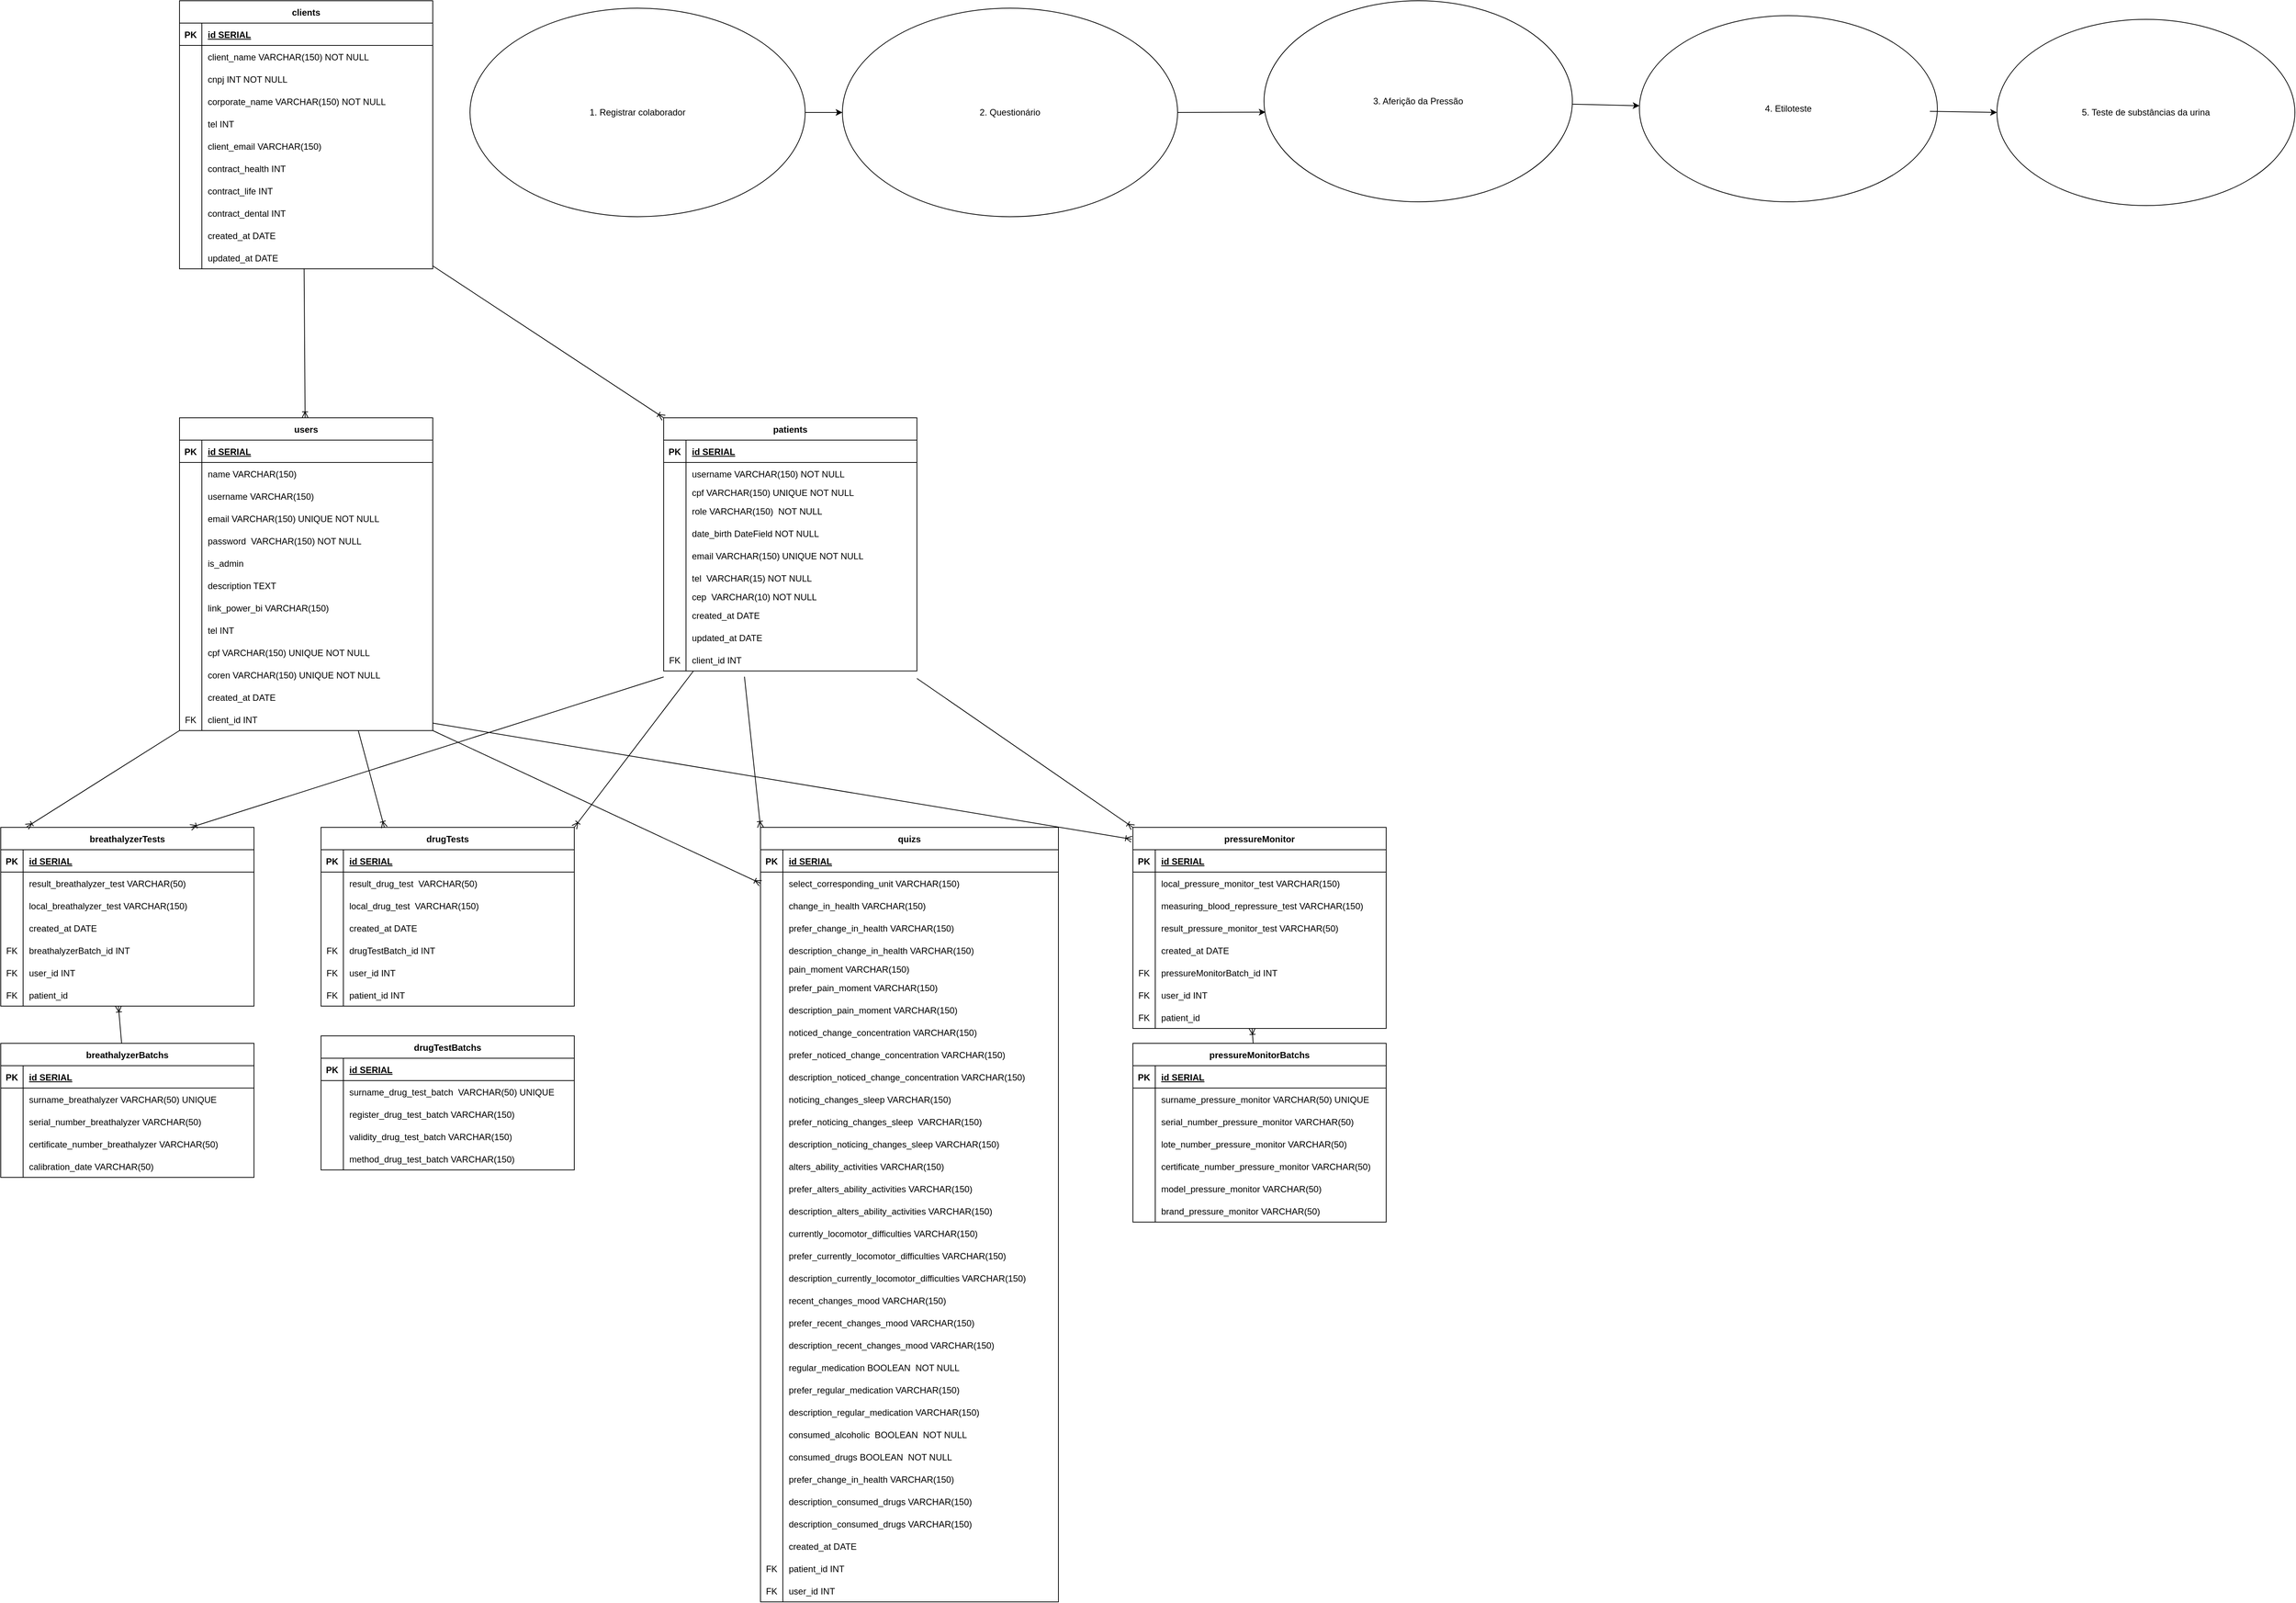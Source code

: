 <mxfile>
    <diagram id="h3QNq8cNabV6zILWGcFL" name="Página-1">
        <mxGraphModel dx="2301" dy="4871" grid="1" gridSize="10" guides="1" tooltips="1" connect="1" arrows="1" fold="1" page="1" pageScale="1" pageWidth="827" pageHeight="1169" math="0" shadow="0">
            <root>
                <mxCell id="0"/>
                <mxCell id="1" parent="0"/>
                <mxCell id="1114" value="clients" style="shape=table;startSize=30;container=1;collapsible=1;childLayout=tableLayout;fixedRows=1;rowLines=0;fontStyle=1;align=center;resizeLast=1;" vertex="1" parent="1">
                    <mxGeometry x="1340" y="-3340" width="340" height="360" as="geometry"/>
                </mxCell>
                <mxCell id="1115" value="" style="shape=tableRow;horizontal=0;startSize=0;swimlaneHead=0;swimlaneBody=0;fillColor=none;collapsible=0;dropTarget=0;points=[[0,0.5],[1,0.5]];portConstraint=eastwest;top=0;left=0;right=0;bottom=1;" vertex="1" parent="1114">
                    <mxGeometry y="30" width="340" height="30" as="geometry"/>
                </mxCell>
                <mxCell id="1116" value="PK" style="shape=partialRectangle;connectable=0;fillColor=none;top=0;left=0;bottom=0;right=0;fontStyle=1;overflow=hidden;" vertex="1" parent="1115">
                    <mxGeometry width="30" height="30" as="geometry">
                        <mxRectangle width="30" height="30" as="alternateBounds"/>
                    </mxGeometry>
                </mxCell>
                <mxCell id="1117" value="id SERIAL" style="shape=partialRectangle;connectable=0;fillColor=none;top=0;left=0;bottom=0;right=0;align=left;spacingLeft=6;fontStyle=5;overflow=hidden;" vertex="1" parent="1115">
                    <mxGeometry x="30" width="310" height="30" as="geometry">
                        <mxRectangle width="310" height="30" as="alternateBounds"/>
                    </mxGeometry>
                </mxCell>
                <mxCell id="1118" value="" style="shape=tableRow;horizontal=0;startSize=0;swimlaneHead=0;swimlaneBody=0;fillColor=none;collapsible=0;dropTarget=0;points=[[0,0.5],[1,0.5]];portConstraint=eastwest;top=0;left=0;right=0;bottom=0;" vertex="1" parent="1114">
                    <mxGeometry y="60" width="340" height="30" as="geometry"/>
                </mxCell>
                <mxCell id="1119" value="" style="shape=partialRectangle;connectable=0;fillColor=none;top=0;left=0;bottom=0;right=0;editable=1;overflow=hidden;" vertex="1" parent="1118">
                    <mxGeometry width="30" height="30" as="geometry">
                        <mxRectangle width="30" height="30" as="alternateBounds"/>
                    </mxGeometry>
                </mxCell>
                <mxCell id="1120" value="client_name VARCHAR(150) NOT NULL" style="shape=partialRectangle;connectable=0;fillColor=none;top=0;left=0;bottom=0;right=0;align=left;spacingLeft=6;overflow=hidden;" vertex="1" parent="1118">
                    <mxGeometry x="30" width="310" height="30" as="geometry">
                        <mxRectangle width="310" height="30" as="alternateBounds"/>
                    </mxGeometry>
                </mxCell>
                <mxCell id="1121" value="" style="shape=tableRow;horizontal=0;startSize=0;swimlaneHead=0;swimlaneBody=0;fillColor=none;collapsible=0;dropTarget=0;points=[[0,0.5],[1,0.5]];portConstraint=eastwest;top=0;left=0;right=0;bottom=0;" vertex="1" parent="1114">
                    <mxGeometry y="90" width="340" height="30" as="geometry"/>
                </mxCell>
                <mxCell id="1122" value="" style="shape=partialRectangle;connectable=0;fillColor=none;top=0;left=0;bottom=0;right=0;editable=1;overflow=hidden;" vertex="1" parent="1121">
                    <mxGeometry width="30" height="30" as="geometry">
                        <mxRectangle width="30" height="30" as="alternateBounds"/>
                    </mxGeometry>
                </mxCell>
                <mxCell id="1123" value="cnpj INT NOT NULL" style="shape=partialRectangle;connectable=0;fillColor=none;top=0;left=0;bottom=0;right=0;align=left;spacingLeft=6;overflow=hidden;" vertex="1" parent="1121">
                    <mxGeometry x="30" width="310" height="30" as="geometry">
                        <mxRectangle width="310" height="30" as="alternateBounds"/>
                    </mxGeometry>
                </mxCell>
                <mxCell id="1124" value="" style="shape=tableRow;horizontal=0;startSize=0;swimlaneHead=0;swimlaneBody=0;fillColor=none;collapsible=0;dropTarget=0;points=[[0,0.5],[1,0.5]];portConstraint=eastwest;top=0;left=0;right=0;bottom=0;" vertex="1" parent="1114">
                    <mxGeometry y="120" width="340" height="30" as="geometry"/>
                </mxCell>
                <mxCell id="1125" value="" style="shape=partialRectangle;connectable=0;fillColor=none;top=0;left=0;bottom=0;right=0;editable=1;overflow=hidden;" vertex="1" parent="1124">
                    <mxGeometry width="30" height="30" as="geometry">
                        <mxRectangle width="30" height="30" as="alternateBounds"/>
                    </mxGeometry>
                </mxCell>
                <mxCell id="1126" value="corporate_name VARCHAR(150) NOT NULL" style="shape=partialRectangle;connectable=0;fillColor=none;top=0;left=0;bottom=0;right=0;align=left;spacingLeft=6;overflow=hidden;" vertex="1" parent="1124">
                    <mxGeometry x="30" width="310" height="30" as="geometry">
                        <mxRectangle width="310" height="30" as="alternateBounds"/>
                    </mxGeometry>
                </mxCell>
                <mxCell id="1127" value="" style="shape=tableRow;horizontal=0;startSize=0;swimlaneHead=0;swimlaneBody=0;fillColor=none;collapsible=0;dropTarget=0;points=[[0,0.5],[1,0.5]];portConstraint=eastwest;top=0;left=0;right=0;bottom=0;" vertex="1" parent="1114">
                    <mxGeometry y="150" width="340" height="30" as="geometry"/>
                </mxCell>
                <mxCell id="1128" value="" style="shape=partialRectangle;connectable=0;fillColor=none;top=0;left=0;bottom=0;right=0;editable=1;overflow=hidden;" vertex="1" parent="1127">
                    <mxGeometry width="30" height="30" as="geometry">
                        <mxRectangle width="30" height="30" as="alternateBounds"/>
                    </mxGeometry>
                </mxCell>
                <mxCell id="1129" value="tel INT" style="shape=partialRectangle;connectable=0;fillColor=none;top=0;left=0;bottom=0;right=0;align=left;spacingLeft=6;overflow=hidden;" vertex="1" parent="1127">
                    <mxGeometry x="30" width="310" height="30" as="geometry">
                        <mxRectangle width="310" height="30" as="alternateBounds"/>
                    </mxGeometry>
                </mxCell>
                <mxCell id="1130" value="" style="shape=tableRow;horizontal=0;startSize=0;swimlaneHead=0;swimlaneBody=0;fillColor=none;collapsible=0;dropTarget=0;points=[[0,0.5],[1,0.5]];portConstraint=eastwest;top=0;left=0;right=0;bottom=0;" vertex="1" parent="1114">
                    <mxGeometry y="180" width="340" height="30" as="geometry"/>
                </mxCell>
                <mxCell id="1131" value="" style="shape=partialRectangle;connectable=0;fillColor=none;top=0;left=0;bottom=0;right=0;editable=1;overflow=hidden;" vertex="1" parent="1130">
                    <mxGeometry width="30" height="30" as="geometry">
                        <mxRectangle width="30" height="30" as="alternateBounds"/>
                    </mxGeometry>
                </mxCell>
                <mxCell id="1132" value="client_email VARCHAR(150)" style="shape=partialRectangle;connectable=0;fillColor=none;top=0;left=0;bottom=0;right=0;align=left;spacingLeft=6;overflow=hidden;" vertex="1" parent="1130">
                    <mxGeometry x="30" width="310" height="30" as="geometry">
                        <mxRectangle width="310" height="30" as="alternateBounds"/>
                    </mxGeometry>
                </mxCell>
                <mxCell id="1133" value="" style="shape=tableRow;horizontal=0;startSize=0;swimlaneHead=0;swimlaneBody=0;fillColor=none;collapsible=0;dropTarget=0;points=[[0,0.5],[1,0.5]];portConstraint=eastwest;top=0;left=0;right=0;bottom=0;" vertex="1" parent="1114">
                    <mxGeometry y="210" width="340" height="30" as="geometry"/>
                </mxCell>
                <mxCell id="1134" value="" style="shape=partialRectangle;connectable=0;fillColor=none;top=0;left=0;bottom=0;right=0;editable=1;overflow=hidden;" vertex="1" parent="1133">
                    <mxGeometry width="30" height="30" as="geometry">
                        <mxRectangle width="30" height="30" as="alternateBounds"/>
                    </mxGeometry>
                </mxCell>
                <mxCell id="1135" value="contract_health INT" style="shape=partialRectangle;connectable=0;fillColor=none;top=0;left=0;bottom=0;right=0;align=left;spacingLeft=6;overflow=hidden;" vertex="1" parent="1133">
                    <mxGeometry x="30" width="310" height="30" as="geometry">
                        <mxRectangle width="310" height="30" as="alternateBounds"/>
                    </mxGeometry>
                </mxCell>
                <mxCell id="1136" value="" style="shape=tableRow;horizontal=0;startSize=0;swimlaneHead=0;swimlaneBody=0;fillColor=none;collapsible=0;dropTarget=0;points=[[0,0.5],[1,0.5]];portConstraint=eastwest;top=0;left=0;right=0;bottom=0;" vertex="1" parent="1114">
                    <mxGeometry y="240" width="340" height="30" as="geometry"/>
                </mxCell>
                <mxCell id="1137" value="" style="shape=partialRectangle;connectable=0;fillColor=none;top=0;left=0;bottom=0;right=0;editable=1;overflow=hidden;" vertex="1" parent="1136">
                    <mxGeometry width="30" height="30" as="geometry">
                        <mxRectangle width="30" height="30" as="alternateBounds"/>
                    </mxGeometry>
                </mxCell>
                <mxCell id="1138" value="contract_life INT" style="shape=partialRectangle;connectable=0;fillColor=none;top=0;left=0;bottom=0;right=0;align=left;spacingLeft=6;overflow=hidden;" vertex="1" parent="1136">
                    <mxGeometry x="30" width="310" height="30" as="geometry">
                        <mxRectangle width="310" height="30" as="alternateBounds"/>
                    </mxGeometry>
                </mxCell>
                <mxCell id="1139" value="" style="shape=tableRow;horizontal=0;startSize=0;swimlaneHead=0;swimlaneBody=0;fillColor=none;collapsible=0;dropTarget=0;points=[[0,0.5],[1,0.5]];portConstraint=eastwest;top=0;left=0;right=0;bottom=0;" vertex="1" parent="1114">
                    <mxGeometry y="270" width="340" height="30" as="geometry"/>
                </mxCell>
                <mxCell id="1140" value="" style="shape=partialRectangle;connectable=0;fillColor=none;top=0;left=0;bottom=0;right=0;editable=1;overflow=hidden;" vertex="1" parent="1139">
                    <mxGeometry width="30" height="30" as="geometry">
                        <mxRectangle width="30" height="30" as="alternateBounds"/>
                    </mxGeometry>
                </mxCell>
                <mxCell id="1141" value="contract_dental INT" style="shape=partialRectangle;connectable=0;fillColor=none;top=0;left=0;bottom=0;right=0;align=left;spacingLeft=6;overflow=hidden;" vertex="1" parent="1139">
                    <mxGeometry x="30" width="310" height="30" as="geometry">
                        <mxRectangle width="310" height="30" as="alternateBounds"/>
                    </mxGeometry>
                </mxCell>
                <mxCell id="1142" value="" style="shape=tableRow;horizontal=0;startSize=0;swimlaneHead=0;swimlaneBody=0;fillColor=none;collapsible=0;dropTarget=0;points=[[0,0.5],[1,0.5]];portConstraint=eastwest;top=0;left=0;right=0;bottom=0;" vertex="1" parent="1114">
                    <mxGeometry y="300" width="340" height="30" as="geometry"/>
                </mxCell>
                <mxCell id="1143" value="" style="shape=partialRectangle;connectable=0;fillColor=none;top=0;left=0;bottom=0;right=0;editable=1;overflow=hidden;" vertex="1" parent="1142">
                    <mxGeometry width="30" height="30" as="geometry">
                        <mxRectangle width="30" height="30" as="alternateBounds"/>
                    </mxGeometry>
                </mxCell>
                <mxCell id="1144" value="created_at DATE" style="shape=partialRectangle;connectable=0;fillColor=none;top=0;left=0;bottom=0;right=0;align=left;spacingLeft=6;overflow=hidden;" vertex="1" parent="1142">
                    <mxGeometry x="30" width="310" height="30" as="geometry">
                        <mxRectangle width="310" height="30" as="alternateBounds"/>
                    </mxGeometry>
                </mxCell>
                <mxCell id="1145" value="" style="shape=tableRow;horizontal=0;startSize=0;swimlaneHead=0;swimlaneBody=0;fillColor=none;collapsible=0;dropTarget=0;points=[[0,0.5],[1,0.5]];portConstraint=eastwest;top=0;left=0;right=0;bottom=0;" vertex="1" parent="1114">
                    <mxGeometry y="330" width="340" height="30" as="geometry"/>
                </mxCell>
                <mxCell id="1146" value="" style="shape=partialRectangle;connectable=0;fillColor=none;top=0;left=0;bottom=0;right=0;editable=1;overflow=hidden;" vertex="1" parent="1145">
                    <mxGeometry width="30" height="30" as="geometry">
                        <mxRectangle width="30" height="30" as="alternateBounds"/>
                    </mxGeometry>
                </mxCell>
                <mxCell id="1147" value="updated_at DATE" style="shape=partialRectangle;connectable=0;fillColor=none;top=0;left=0;bottom=0;right=0;align=left;spacingLeft=6;overflow=hidden;" vertex="1" parent="1145">
                    <mxGeometry x="30" width="310" height="30" as="geometry">
                        <mxRectangle width="310" height="30" as="alternateBounds"/>
                    </mxGeometry>
                </mxCell>
                <mxCell id="1148" value="users" style="shape=table;startSize=30;container=1;collapsible=1;childLayout=tableLayout;fixedRows=1;rowLines=0;fontStyle=1;align=center;resizeLast=1;" vertex="1" parent="1">
                    <mxGeometry x="1340" y="-2780" width="340" height="420" as="geometry"/>
                </mxCell>
                <mxCell id="1149" value="" style="shape=tableRow;horizontal=0;startSize=0;swimlaneHead=0;swimlaneBody=0;fillColor=none;collapsible=0;dropTarget=0;points=[[0,0.5],[1,0.5]];portConstraint=eastwest;top=0;left=0;right=0;bottom=1;" vertex="1" parent="1148">
                    <mxGeometry y="30" width="340" height="30" as="geometry"/>
                </mxCell>
                <mxCell id="1150" value="PK" style="shape=partialRectangle;connectable=0;fillColor=none;top=0;left=0;bottom=0;right=0;fontStyle=1;overflow=hidden;" vertex="1" parent="1149">
                    <mxGeometry width="30" height="30" as="geometry">
                        <mxRectangle width="30" height="30" as="alternateBounds"/>
                    </mxGeometry>
                </mxCell>
                <mxCell id="1151" value="id SERIAL" style="shape=partialRectangle;connectable=0;fillColor=none;top=0;left=0;bottom=0;right=0;align=left;spacingLeft=6;fontStyle=5;overflow=hidden;" vertex="1" parent="1149">
                    <mxGeometry x="30" width="310" height="30" as="geometry">
                        <mxRectangle width="310" height="30" as="alternateBounds"/>
                    </mxGeometry>
                </mxCell>
                <mxCell id="1152" value="" style="shape=tableRow;horizontal=0;startSize=0;swimlaneHead=0;swimlaneBody=0;fillColor=none;collapsible=0;dropTarget=0;points=[[0,0.5],[1,0.5]];portConstraint=eastwest;top=0;left=0;right=0;bottom=0;" vertex="1" parent="1148">
                    <mxGeometry y="60" width="340" height="30" as="geometry"/>
                </mxCell>
                <mxCell id="1153" value="" style="shape=partialRectangle;connectable=0;fillColor=none;top=0;left=0;bottom=0;right=0;editable=1;overflow=hidden;" vertex="1" parent="1152">
                    <mxGeometry width="30" height="30" as="geometry">
                        <mxRectangle width="30" height="30" as="alternateBounds"/>
                    </mxGeometry>
                </mxCell>
                <mxCell id="1154" value="name VARCHAR(150) " style="shape=partialRectangle;connectable=0;fillColor=none;top=0;left=0;bottom=0;right=0;align=left;spacingLeft=6;overflow=hidden;" vertex="1" parent="1152">
                    <mxGeometry x="30" width="310" height="30" as="geometry">
                        <mxRectangle width="310" height="30" as="alternateBounds"/>
                    </mxGeometry>
                </mxCell>
                <mxCell id="1155" value="" style="shape=tableRow;horizontal=0;startSize=0;swimlaneHead=0;swimlaneBody=0;fillColor=none;collapsible=0;dropTarget=0;points=[[0,0.5],[1,0.5]];portConstraint=eastwest;top=0;left=0;right=0;bottom=0;" vertex="1" parent="1148">
                    <mxGeometry y="90" width="340" height="30" as="geometry"/>
                </mxCell>
                <mxCell id="1156" value="" style="shape=partialRectangle;connectable=0;fillColor=none;top=0;left=0;bottom=0;right=0;editable=1;overflow=hidden;" vertex="1" parent="1155">
                    <mxGeometry width="30" height="30" as="geometry">
                        <mxRectangle width="30" height="30" as="alternateBounds"/>
                    </mxGeometry>
                </mxCell>
                <mxCell id="1157" value="username VARCHAR(150)" style="shape=partialRectangle;connectable=0;fillColor=none;top=0;left=0;bottom=0;right=0;align=left;spacingLeft=6;overflow=hidden;" vertex="1" parent="1155">
                    <mxGeometry x="30" width="310" height="30" as="geometry">
                        <mxRectangle width="310" height="30" as="alternateBounds"/>
                    </mxGeometry>
                </mxCell>
                <mxCell id="1158" value="" style="shape=tableRow;horizontal=0;startSize=0;swimlaneHead=0;swimlaneBody=0;fillColor=none;collapsible=0;dropTarget=0;points=[[0,0.5],[1,0.5]];portConstraint=eastwest;top=0;left=0;right=0;bottom=0;" vertex="1" parent="1148">
                    <mxGeometry y="120" width="340" height="30" as="geometry"/>
                </mxCell>
                <mxCell id="1159" value="" style="shape=partialRectangle;connectable=0;fillColor=none;top=0;left=0;bottom=0;right=0;editable=1;overflow=hidden;" vertex="1" parent="1158">
                    <mxGeometry width="30" height="30" as="geometry">
                        <mxRectangle width="30" height="30" as="alternateBounds"/>
                    </mxGeometry>
                </mxCell>
                <mxCell id="1160" value="email VARCHAR(150) UNIQUE NOT NULL" style="shape=partialRectangle;connectable=0;fillColor=none;top=0;left=0;bottom=0;right=0;align=left;spacingLeft=6;overflow=hidden;" vertex="1" parent="1158">
                    <mxGeometry x="30" width="310" height="30" as="geometry">
                        <mxRectangle width="310" height="30" as="alternateBounds"/>
                    </mxGeometry>
                </mxCell>
                <mxCell id="1161" value="" style="shape=tableRow;horizontal=0;startSize=0;swimlaneHead=0;swimlaneBody=0;fillColor=none;collapsible=0;dropTarget=0;points=[[0,0.5],[1,0.5]];portConstraint=eastwest;top=0;left=0;right=0;bottom=0;" vertex="1" parent="1148">
                    <mxGeometry y="150" width="340" height="30" as="geometry"/>
                </mxCell>
                <mxCell id="1162" value="" style="shape=partialRectangle;connectable=0;fillColor=none;top=0;left=0;bottom=0;right=0;editable=1;overflow=hidden;" vertex="1" parent="1161">
                    <mxGeometry width="30" height="30" as="geometry">
                        <mxRectangle width="30" height="30" as="alternateBounds"/>
                    </mxGeometry>
                </mxCell>
                <mxCell id="1163" value="password  VARCHAR(150) NOT NULL" style="shape=partialRectangle;connectable=0;fillColor=none;top=0;left=0;bottom=0;right=0;align=left;spacingLeft=6;overflow=hidden;" vertex="1" parent="1161">
                    <mxGeometry x="30" width="310" height="30" as="geometry">
                        <mxRectangle width="310" height="30" as="alternateBounds"/>
                    </mxGeometry>
                </mxCell>
                <mxCell id="1164" value="" style="shape=tableRow;horizontal=0;startSize=0;swimlaneHead=0;swimlaneBody=0;fillColor=none;collapsible=0;dropTarget=0;points=[[0,0.5],[1,0.5]];portConstraint=eastwest;top=0;left=0;right=0;bottom=0;" vertex="1" parent="1148">
                    <mxGeometry y="180" width="340" height="30" as="geometry"/>
                </mxCell>
                <mxCell id="1165" value="" style="shape=partialRectangle;connectable=0;fillColor=none;top=0;left=0;bottom=0;right=0;editable=1;overflow=hidden;" vertex="1" parent="1164">
                    <mxGeometry width="30" height="30" as="geometry">
                        <mxRectangle width="30" height="30" as="alternateBounds"/>
                    </mxGeometry>
                </mxCell>
                <mxCell id="1166" value="is_admin" style="shape=partialRectangle;connectable=0;fillColor=none;top=0;left=0;bottom=0;right=0;align=left;spacingLeft=6;overflow=hidden;" vertex="1" parent="1164">
                    <mxGeometry x="30" width="310" height="30" as="geometry">
                        <mxRectangle width="310" height="30" as="alternateBounds"/>
                    </mxGeometry>
                </mxCell>
                <mxCell id="1167" value="" style="shape=tableRow;horizontal=0;startSize=0;swimlaneHead=0;swimlaneBody=0;fillColor=none;collapsible=0;dropTarget=0;points=[[0,0.5],[1,0.5]];portConstraint=eastwest;top=0;left=0;right=0;bottom=0;" vertex="1" parent="1148">
                    <mxGeometry y="210" width="340" height="30" as="geometry"/>
                </mxCell>
                <mxCell id="1168" value="" style="shape=partialRectangle;connectable=0;fillColor=none;top=0;left=0;bottom=0;right=0;editable=1;overflow=hidden;" vertex="1" parent="1167">
                    <mxGeometry width="30" height="30" as="geometry">
                        <mxRectangle width="30" height="30" as="alternateBounds"/>
                    </mxGeometry>
                </mxCell>
                <mxCell id="1169" value="description TEXT" style="shape=partialRectangle;connectable=0;fillColor=none;top=0;left=0;bottom=0;right=0;align=left;spacingLeft=6;overflow=hidden;" vertex="1" parent="1167">
                    <mxGeometry x="30" width="310" height="30" as="geometry">
                        <mxRectangle width="310" height="30" as="alternateBounds"/>
                    </mxGeometry>
                </mxCell>
                <mxCell id="1170" value="" style="shape=tableRow;horizontal=0;startSize=0;swimlaneHead=0;swimlaneBody=0;fillColor=none;collapsible=0;dropTarget=0;points=[[0,0.5],[1,0.5]];portConstraint=eastwest;top=0;left=0;right=0;bottom=0;" vertex="1" parent="1148">
                    <mxGeometry y="240" width="340" height="30" as="geometry"/>
                </mxCell>
                <mxCell id="1171" value="" style="shape=partialRectangle;connectable=0;fillColor=none;top=0;left=0;bottom=0;right=0;editable=1;overflow=hidden;" vertex="1" parent="1170">
                    <mxGeometry width="30" height="30" as="geometry">
                        <mxRectangle width="30" height="30" as="alternateBounds"/>
                    </mxGeometry>
                </mxCell>
                <mxCell id="1172" value="link_power_bi VARCHAR(150) " style="shape=partialRectangle;connectable=0;fillColor=none;top=0;left=0;bottom=0;right=0;align=left;spacingLeft=6;overflow=hidden;" vertex="1" parent="1170">
                    <mxGeometry x="30" width="310" height="30" as="geometry">
                        <mxRectangle width="310" height="30" as="alternateBounds"/>
                    </mxGeometry>
                </mxCell>
                <mxCell id="1173" value="" style="shape=tableRow;horizontal=0;startSize=0;swimlaneHead=0;swimlaneBody=0;fillColor=none;collapsible=0;dropTarget=0;points=[[0,0.5],[1,0.5]];portConstraint=eastwest;top=0;left=0;right=0;bottom=0;" vertex="1" parent="1148">
                    <mxGeometry y="270" width="340" height="30" as="geometry"/>
                </mxCell>
                <mxCell id="1174" value="" style="shape=partialRectangle;connectable=0;fillColor=none;top=0;left=0;bottom=0;right=0;editable=1;overflow=hidden;" vertex="1" parent="1173">
                    <mxGeometry width="30" height="30" as="geometry">
                        <mxRectangle width="30" height="30" as="alternateBounds"/>
                    </mxGeometry>
                </mxCell>
                <mxCell id="1175" value="tel INT" style="shape=partialRectangle;connectable=0;fillColor=none;top=0;left=0;bottom=0;right=0;align=left;spacingLeft=6;overflow=hidden;" vertex="1" parent="1173">
                    <mxGeometry x="30" width="310" height="30" as="geometry">
                        <mxRectangle width="310" height="30" as="alternateBounds"/>
                    </mxGeometry>
                </mxCell>
                <mxCell id="1176" value="" style="shape=tableRow;horizontal=0;startSize=0;swimlaneHead=0;swimlaneBody=0;fillColor=none;collapsible=0;dropTarget=0;points=[[0,0.5],[1,0.5]];portConstraint=eastwest;top=0;left=0;right=0;bottom=0;" vertex="1" parent="1148">
                    <mxGeometry y="300" width="340" height="30" as="geometry"/>
                </mxCell>
                <mxCell id="1177" value="" style="shape=partialRectangle;connectable=0;fillColor=none;top=0;left=0;bottom=0;right=0;editable=1;overflow=hidden;" vertex="1" parent="1176">
                    <mxGeometry width="30" height="30" as="geometry">
                        <mxRectangle width="30" height="30" as="alternateBounds"/>
                    </mxGeometry>
                </mxCell>
                <mxCell id="1178" value="cpf VARCHAR(150) UNIQUE NOT NULL" style="shape=partialRectangle;connectable=0;fillColor=none;top=0;left=0;bottom=0;right=0;align=left;spacingLeft=6;overflow=hidden;" vertex="1" parent="1176">
                    <mxGeometry x="30" width="310" height="30" as="geometry">
                        <mxRectangle width="310" height="30" as="alternateBounds"/>
                    </mxGeometry>
                </mxCell>
                <mxCell id="1179" value="" style="shape=tableRow;horizontal=0;startSize=0;swimlaneHead=0;swimlaneBody=0;fillColor=none;collapsible=0;dropTarget=0;points=[[0,0.5],[1,0.5]];portConstraint=eastwest;top=0;left=0;right=0;bottom=0;" vertex="1" parent="1148">
                    <mxGeometry y="330" width="340" height="30" as="geometry"/>
                </mxCell>
                <mxCell id="1180" value="" style="shape=partialRectangle;connectable=0;fillColor=none;top=0;left=0;bottom=0;right=0;editable=1;overflow=hidden;" vertex="1" parent="1179">
                    <mxGeometry width="30" height="30" as="geometry">
                        <mxRectangle width="30" height="30" as="alternateBounds"/>
                    </mxGeometry>
                </mxCell>
                <mxCell id="1181" value="coren VARCHAR(150) UNIQUE NOT NULL" style="shape=partialRectangle;connectable=0;fillColor=none;top=0;left=0;bottom=0;right=0;align=left;spacingLeft=6;overflow=hidden;" vertex="1" parent="1179">
                    <mxGeometry x="30" width="310" height="30" as="geometry">
                        <mxRectangle width="310" height="30" as="alternateBounds"/>
                    </mxGeometry>
                </mxCell>
                <mxCell id="1182" value="" style="shape=tableRow;horizontal=0;startSize=0;swimlaneHead=0;swimlaneBody=0;fillColor=none;collapsible=0;dropTarget=0;points=[[0,0.5],[1,0.5]];portConstraint=eastwest;top=0;left=0;right=0;bottom=0;" vertex="1" parent="1148">
                    <mxGeometry y="360" width="340" height="30" as="geometry"/>
                </mxCell>
                <mxCell id="1183" value="" style="shape=partialRectangle;connectable=0;fillColor=none;top=0;left=0;bottom=0;right=0;editable=1;overflow=hidden;" vertex="1" parent="1182">
                    <mxGeometry width="30" height="30" as="geometry">
                        <mxRectangle width="30" height="30" as="alternateBounds"/>
                    </mxGeometry>
                </mxCell>
                <mxCell id="1184" value="created_at DATE" style="shape=partialRectangle;connectable=0;fillColor=none;top=0;left=0;bottom=0;right=0;align=left;spacingLeft=6;overflow=hidden;" vertex="1" parent="1182">
                    <mxGeometry x="30" width="310" height="30" as="geometry">
                        <mxRectangle width="310" height="30" as="alternateBounds"/>
                    </mxGeometry>
                </mxCell>
                <mxCell id="1185" value="" style="shape=tableRow;horizontal=0;startSize=0;swimlaneHead=0;swimlaneBody=0;fillColor=none;collapsible=0;dropTarget=0;points=[[0,0.5],[1,0.5]];portConstraint=eastwest;top=0;left=0;right=0;bottom=0;" vertex="1" parent="1148">
                    <mxGeometry y="390" width="340" height="30" as="geometry"/>
                </mxCell>
                <mxCell id="1186" value="FK" style="shape=partialRectangle;connectable=0;fillColor=none;top=0;left=0;bottom=0;right=0;editable=1;overflow=hidden;" vertex="1" parent="1185">
                    <mxGeometry width="30" height="30" as="geometry">
                        <mxRectangle width="30" height="30" as="alternateBounds"/>
                    </mxGeometry>
                </mxCell>
                <mxCell id="1187" value="client_id INT" style="shape=partialRectangle;connectable=0;fillColor=none;top=0;left=0;bottom=0;right=0;align=left;spacingLeft=6;overflow=hidden;" vertex="1" parent="1185">
                    <mxGeometry x="30" width="310" height="30" as="geometry">
                        <mxRectangle width="310" height="30" as="alternateBounds"/>
                    </mxGeometry>
                </mxCell>
                <mxCell id="1188" value="" style="fontSize=12;html=1;endArrow=ERoneToMany;exitX=0.492;exitY=0.979;exitDx=0;exitDy=0;exitPerimeter=0;" edge="1" parent="1" source="1145" target="1148">
                    <mxGeometry width="100" height="100" relative="1" as="geometry">
                        <mxPoint x="1010" y="-119.01" as="sourcePoint"/>
                        <mxPoint x="1010" y="10" as="targetPoint"/>
                    </mxGeometry>
                </mxCell>
                <mxCell id="1189" value="" style="fontSize=12;html=1;endArrow=ERoneToMany;entryX=0;entryY=0;entryDx=0;entryDy=0;exitX=1;exitY=0.867;exitDx=0;exitDy=0;exitPerimeter=0;" edge="1" parent="1" source="1145" target="1190">
                    <mxGeometry width="100" height="100" relative="1" as="geometry">
                        <mxPoint x="1890" y="-2630" as="sourcePoint"/>
                        <mxPoint x="1900" y="-2490.99" as="targetPoint"/>
                    </mxGeometry>
                </mxCell>
                <mxCell id="1190" value="patients" style="shape=table;startSize=30;container=1;collapsible=1;childLayout=tableLayout;fixedRows=1;rowLines=0;fontStyle=1;align=center;resizeLast=1;" vertex="1" parent="1">
                    <mxGeometry x="1990" y="-2780" width="340" height="340" as="geometry"/>
                </mxCell>
                <mxCell id="1191" value="" style="shape=tableRow;horizontal=0;startSize=0;swimlaneHead=0;swimlaneBody=0;fillColor=none;collapsible=0;dropTarget=0;points=[[0,0.5],[1,0.5]];portConstraint=eastwest;top=0;left=0;right=0;bottom=1;" vertex="1" parent="1190">
                    <mxGeometry y="30" width="340" height="30" as="geometry"/>
                </mxCell>
                <mxCell id="1192" value="PK" style="shape=partialRectangle;connectable=0;fillColor=none;top=0;left=0;bottom=0;right=0;fontStyle=1;overflow=hidden;" vertex="1" parent="1191">
                    <mxGeometry width="30" height="30" as="geometry">
                        <mxRectangle width="30" height="30" as="alternateBounds"/>
                    </mxGeometry>
                </mxCell>
                <mxCell id="1193" value="id SERIAL" style="shape=partialRectangle;connectable=0;fillColor=none;top=0;left=0;bottom=0;right=0;align=left;spacingLeft=6;fontStyle=5;overflow=hidden;" vertex="1" parent="1191">
                    <mxGeometry x="30" width="310" height="30" as="geometry">
                        <mxRectangle width="310" height="30" as="alternateBounds"/>
                    </mxGeometry>
                </mxCell>
                <mxCell id="1194" value="" style="shape=tableRow;horizontal=0;startSize=0;swimlaneHead=0;swimlaneBody=0;fillColor=none;collapsible=0;dropTarget=0;points=[[0,0.5],[1,0.5]];portConstraint=eastwest;top=0;left=0;right=0;bottom=0;" vertex="1" parent="1190">
                    <mxGeometry y="60" width="340" height="30" as="geometry"/>
                </mxCell>
                <mxCell id="1195" value="" style="shape=partialRectangle;connectable=0;fillColor=none;top=0;left=0;bottom=0;right=0;editable=1;overflow=hidden;" vertex="1" parent="1194">
                    <mxGeometry width="30" height="30" as="geometry">
                        <mxRectangle width="30" height="30" as="alternateBounds"/>
                    </mxGeometry>
                </mxCell>
                <mxCell id="1196" value="username VARCHAR(150) NOT NULL" style="shape=partialRectangle;connectable=0;fillColor=none;top=0;left=0;bottom=0;right=0;align=left;spacingLeft=6;overflow=hidden;" vertex="1" parent="1194">
                    <mxGeometry x="30" width="310" height="30" as="geometry">
                        <mxRectangle width="310" height="30" as="alternateBounds"/>
                    </mxGeometry>
                </mxCell>
                <mxCell id="1197" value="" style="shape=tableRow;horizontal=0;startSize=0;swimlaneHead=0;swimlaneBody=0;fillColor=none;collapsible=0;dropTarget=0;points=[[0,0.5],[1,0.5]];portConstraint=eastwest;top=0;left=0;right=0;bottom=0;" vertex="1" parent="1190">
                    <mxGeometry y="90" width="340" height="20" as="geometry"/>
                </mxCell>
                <mxCell id="1198" value="" style="shape=partialRectangle;connectable=0;fillColor=none;top=0;left=0;bottom=0;right=0;editable=1;overflow=hidden;" vertex="1" parent="1197">
                    <mxGeometry width="30" height="20" as="geometry">
                        <mxRectangle width="30" height="20" as="alternateBounds"/>
                    </mxGeometry>
                </mxCell>
                <mxCell id="1199" value="cpf VARCHAR(150) UNIQUE NOT NULL" style="shape=partialRectangle;connectable=0;fillColor=none;top=0;left=0;bottom=0;right=0;align=left;spacingLeft=6;overflow=hidden;" vertex="1" parent="1197">
                    <mxGeometry x="30" width="310" height="20" as="geometry">
                        <mxRectangle width="310" height="20" as="alternateBounds"/>
                    </mxGeometry>
                </mxCell>
                <mxCell id="1200" value="" style="shape=tableRow;horizontal=0;startSize=0;swimlaneHead=0;swimlaneBody=0;fillColor=none;collapsible=0;dropTarget=0;points=[[0,0.5],[1,0.5]];portConstraint=eastwest;top=0;left=0;right=0;bottom=0;" vertex="1" parent="1190">
                    <mxGeometry y="110" width="340" height="30" as="geometry"/>
                </mxCell>
                <mxCell id="1201" value="" style="shape=partialRectangle;connectable=0;fillColor=none;top=0;left=0;bottom=0;right=0;editable=1;overflow=hidden;" vertex="1" parent="1200">
                    <mxGeometry width="30" height="30" as="geometry">
                        <mxRectangle width="30" height="30" as="alternateBounds"/>
                    </mxGeometry>
                </mxCell>
                <mxCell id="1202" value="role VARCHAR(150)  NOT NULL" style="shape=partialRectangle;connectable=0;fillColor=none;top=0;left=0;bottom=0;right=0;align=left;spacingLeft=6;overflow=hidden;" vertex="1" parent="1200">
                    <mxGeometry x="30" width="310" height="30" as="geometry">
                        <mxRectangle width="310" height="30" as="alternateBounds"/>
                    </mxGeometry>
                </mxCell>
                <mxCell id="1203" value="" style="shape=tableRow;horizontal=0;startSize=0;swimlaneHead=0;swimlaneBody=0;fillColor=none;collapsible=0;dropTarget=0;points=[[0,0.5],[1,0.5]];portConstraint=eastwest;top=0;left=0;right=0;bottom=0;" vertex="1" parent="1190">
                    <mxGeometry y="140" width="340" height="30" as="geometry"/>
                </mxCell>
                <mxCell id="1204" value="" style="shape=partialRectangle;connectable=0;fillColor=none;top=0;left=0;bottom=0;right=0;editable=1;overflow=hidden;" vertex="1" parent="1203">
                    <mxGeometry width="30" height="30" as="geometry">
                        <mxRectangle width="30" height="30" as="alternateBounds"/>
                    </mxGeometry>
                </mxCell>
                <mxCell id="1205" value="date_birth DateField NOT NULL" style="shape=partialRectangle;connectable=0;fillColor=none;top=0;left=0;bottom=0;right=0;align=left;spacingLeft=6;overflow=hidden;" vertex="1" parent="1203">
                    <mxGeometry x="30" width="310" height="30" as="geometry">
                        <mxRectangle width="310" height="30" as="alternateBounds"/>
                    </mxGeometry>
                </mxCell>
                <mxCell id="1206" value="" style="shape=tableRow;horizontal=0;startSize=0;swimlaneHead=0;swimlaneBody=0;fillColor=none;collapsible=0;dropTarget=0;points=[[0,0.5],[1,0.5]];portConstraint=eastwest;top=0;left=0;right=0;bottom=0;" vertex="1" parent="1190">
                    <mxGeometry y="170" width="340" height="30" as="geometry"/>
                </mxCell>
                <mxCell id="1207" value="" style="shape=partialRectangle;connectable=0;fillColor=none;top=0;left=0;bottom=0;right=0;editable=1;overflow=hidden;" vertex="1" parent="1206">
                    <mxGeometry width="30" height="30" as="geometry">
                        <mxRectangle width="30" height="30" as="alternateBounds"/>
                    </mxGeometry>
                </mxCell>
                <mxCell id="1208" value="email VARCHAR(150) UNIQUE NOT NULL" style="shape=partialRectangle;connectable=0;fillColor=none;top=0;left=0;bottom=0;right=0;align=left;spacingLeft=6;overflow=hidden;" vertex="1" parent="1206">
                    <mxGeometry x="30" width="310" height="30" as="geometry">
                        <mxRectangle width="310" height="30" as="alternateBounds"/>
                    </mxGeometry>
                </mxCell>
                <mxCell id="1209" value="" style="shape=tableRow;horizontal=0;startSize=0;swimlaneHead=0;swimlaneBody=0;fillColor=none;collapsible=0;dropTarget=0;points=[[0,0.5],[1,0.5]];portConstraint=eastwest;top=0;left=0;right=0;bottom=0;" vertex="1" parent="1190">
                    <mxGeometry y="200" width="340" height="30" as="geometry"/>
                </mxCell>
                <mxCell id="1210" value="" style="shape=partialRectangle;connectable=0;fillColor=none;top=0;left=0;bottom=0;right=0;editable=1;overflow=hidden;" vertex="1" parent="1209">
                    <mxGeometry width="30" height="30" as="geometry">
                        <mxRectangle width="30" height="30" as="alternateBounds"/>
                    </mxGeometry>
                </mxCell>
                <mxCell id="1211" value="tel  VARCHAR(15) NOT NULL" style="shape=partialRectangle;connectable=0;fillColor=none;top=0;left=0;bottom=0;right=0;align=left;spacingLeft=6;overflow=hidden;" vertex="1" parent="1209">
                    <mxGeometry x="30" width="310" height="30" as="geometry">
                        <mxRectangle width="310" height="30" as="alternateBounds"/>
                    </mxGeometry>
                </mxCell>
                <mxCell id="1212" value="" style="shape=tableRow;horizontal=0;startSize=0;swimlaneHead=0;swimlaneBody=0;fillColor=none;collapsible=0;dropTarget=0;points=[[0,0.5],[1,0.5]];portConstraint=eastwest;top=0;left=0;right=0;bottom=0;" vertex="1" parent="1190">
                    <mxGeometry y="230" width="340" height="20" as="geometry"/>
                </mxCell>
                <mxCell id="1213" value="" style="shape=partialRectangle;connectable=0;fillColor=none;top=0;left=0;bottom=0;right=0;editable=1;overflow=hidden;" vertex="1" parent="1212">
                    <mxGeometry width="30" height="20" as="geometry">
                        <mxRectangle width="30" height="20" as="alternateBounds"/>
                    </mxGeometry>
                </mxCell>
                <mxCell id="1214" value="cep  VARCHAR(10) NOT NULL" style="shape=partialRectangle;connectable=0;fillColor=none;top=0;left=0;bottom=0;right=0;align=left;spacingLeft=6;overflow=hidden;" vertex="1" parent="1212">
                    <mxGeometry x="30" width="310" height="20" as="geometry">
                        <mxRectangle width="310" height="20" as="alternateBounds"/>
                    </mxGeometry>
                </mxCell>
                <mxCell id="1215" value="" style="shape=tableRow;horizontal=0;startSize=0;swimlaneHead=0;swimlaneBody=0;fillColor=none;collapsible=0;dropTarget=0;points=[[0,0.5],[1,0.5]];portConstraint=eastwest;top=0;left=0;right=0;bottom=0;" vertex="1" parent="1190">
                    <mxGeometry y="250" width="340" height="30" as="geometry"/>
                </mxCell>
                <mxCell id="1216" value="" style="shape=partialRectangle;connectable=0;fillColor=none;top=0;left=0;bottom=0;right=0;editable=1;overflow=hidden;" vertex="1" parent="1215">
                    <mxGeometry width="30" height="30" as="geometry">
                        <mxRectangle width="30" height="30" as="alternateBounds"/>
                    </mxGeometry>
                </mxCell>
                <mxCell id="1217" value="created_at DATE" style="shape=partialRectangle;connectable=0;fillColor=none;top=0;left=0;bottom=0;right=0;align=left;spacingLeft=6;overflow=hidden;" vertex="1" parent="1215">
                    <mxGeometry x="30" width="310" height="30" as="geometry">
                        <mxRectangle width="310" height="30" as="alternateBounds"/>
                    </mxGeometry>
                </mxCell>
                <mxCell id="1218" value="" style="shape=tableRow;horizontal=0;startSize=0;swimlaneHead=0;swimlaneBody=0;fillColor=none;collapsible=0;dropTarget=0;points=[[0,0.5],[1,0.5]];portConstraint=eastwest;top=0;left=0;right=0;bottom=0;" vertex="1" parent="1190">
                    <mxGeometry y="280" width="340" height="30" as="geometry"/>
                </mxCell>
                <mxCell id="1219" value="" style="shape=partialRectangle;connectable=0;fillColor=none;top=0;left=0;bottom=0;right=0;editable=1;overflow=hidden;" vertex="1" parent="1218">
                    <mxGeometry width="30" height="30" as="geometry">
                        <mxRectangle width="30" height="30" as="alternateBounds"/>
                    </mxGeometry>
                </mxCell>
                <mxCell id="1220" value="updated_at DATE" style="shape=partialRectangle;connectable=0;fillColor=none;top=0;left=0;bottom=0;right=0;align=left;spacingLeft=6;overflow=hidden;" vertex="1" parent="1218">
                    <mxGeometry x="30" width="310" height="30" as="geometry">
                        <mxRectangle width="310" height="30" as="alternateBounds"/>
                    </mxGeometry>
                </mxCell>
                <mxCell id="1221" value="" style="shape=tableRow;horizontal=0;startSize=0;swimlaneHead=0;swimlaneBody=0;fillColor=none;collapsible=0;dropTarget=0;points=[[0,0.5],[1,0.5]];portConstraint=eastwest;top=0;left=0;right=0;bottom=0;" vertex="1" parent="1190">
                    <mxGeometry y="310" width="340" height="30" as="geometry"/>
                </mxCell>
                <mxCell id="1222" value="FK" style="shape=partialRectangle;connectable=0;fillColor=none;top=0;left=0;bottom=0;right=0;editable=1;overflow=hidden;" vertex="1" parent="1221">
                    <mxGeometry width="30" height="30" as="geometry">
                        <mxRectangle width="30" height="30" as="alternateBounds"/>
                    </mxGeometry>
                </mxCell>
                <mxCell id="1223" value="client_id INT" style="shape=partialRectangle;connectable=0;fillColor=none;top=0;left=0;bottom=0;right=0;align=left;spacingLeft=6;overflow=hidden;" vertex="1" parent="1221">
                    <mxGeometry x="30" width="310" height="30" as="geometry">
                        <mxRectangle width="310" height="30" as="alternateBounds"/>
                    </mxGeometry>
                </mxCell>
                <mxCell id="1224" value="quizs" style="shape=table;startSize=30;container=1;collapsible=1;childLayout=tableLayout;fixedRows=1;rowLines=0;fontStyle=1;align=center;resizeLast=1;" vertex="1" parent="1">
                    <mxGeometry x="2120" y="-2230" width="400" height="1040" as="geometry"/>
                </mxCell>
                <mxCell id="1225" value="" style="shape=tableRow;horizontal=0;startSize=0;swimlaneHead=0;swimlaneBody=0;fillColor=none;collapsible=0;dropTarget=0;points=[[0,0.5],[1,0.5]];portConstraint=eastwest;top=0;left=0;right=0;bottom=1;" vertex="1" parent="1224">
                    <mxGeometry y="30" width="400" height="30" as="geometry"/>
                </mxCell>
                <mxCell id="1226" value="PK" style="shape=partialRectangle;connectable=0;fillColor=none;top=0;left=0;bottom=0;right=0;fontStyle=1;overflow=hidden;" vertex="1" parent="1225">
                    <mxGeometry width="30" height="30" as="geometry">
                        <mxRectangle width="30" height="30" as="alternateBounds"/>
                    </mxGeometry>
                </mxCell>
                <mxCell id="1227" value="id SERIAL" style="shape=partialRectangle;connectable=0;fillColor=none;top=0;left=0;bottom=0;right=0;align=left;spacingLeft=6;fontStyle=5;overflow=hidden;" vertex="1" parent="1225">
                    <mxGeometry x="30" width="370" height="30" as="geometry">
                        <mxRectangle width="370" height="30" as="alternateBounds"/>
                    </mxGeometry>
                </mxCell>
                <mxCell id="1228" value="" style="shape=tableRow;horizontal=0;startSize=0;swimlaneHead=0;swimlaneBody=0;fillColor=none;collapsible=0;dropTarget=0;points=[[0,0.5],[1,0.5]];portConstraint=eastwest;top=0;left=0;right=0;bottom=0;" vertex="1" parent="1224">
                    <mxGeometry y="60" width="400" height="30" as="geometry"/>
                </mxCell>
                <mxCell id="1229" value="" style="shape=partialRectangle;connectable=0;fillColor=none;top=0;left=0;bottom=0;right=0;editable=1;overflow=hidden;" vertex="1" parent="1228">
                    <mxGeometry width="30" height="30" as="geometry">
                        <mxRectangle width="30" height="30" as="alternateBounds"/>
                    </mxGeometry>
                </mxCell>
                <mxCell id="1230" value="select_corresponding_unit VARCHAR(150)" style="shape=partialRectangle;connectable=0;fillColor=none;top=0;left=0;bottom=0;right=0;align=left;spacingLeft=6;overflow=hidden;" vertex="1" parent="1228">
                    <mxGeometry x="30" width="370" height="30" as="geometry">
                        <mxRectangle width="370" height="30" as="alternateBounds"/>
                    </mxGeometry>
                </mxCell>
                <mxCell id="1231" value="" style="shape=tableRow;horizontal=0;startSize=0;swimlaneHead=0;swimlaneBody=0;fillColor=none;collapsible=0;dropTarget=0;points=[[0,0.5],[1,0.5]];portConstraint=eastwest;top=0;left=0;right=0;bottom=0;" vertex="1" parent="1224">
                    <mxGeometry y="90" width="400" height="30" as="geometry"/>
                </mxCell>
                <mxCell id="1232" value="" style="shape=partialRectangle;connectable=0;fillColor=none;top=0;left=0;bottom=0;right=0;editable=1;overflow=hidden;" vertex="1" parent="1231">
                    <mxGeometry width="30" height="30" as="geometry">
                        <mxRectangle width="30" height="30" as="alternateBounds"/>
                    </mxGeometry>
                </mxCell>
                <mxCell id="1233" value="change_in_health VARCHAR(150)" style="shape=partialRectangle;connectable=0;fillColor=none;top=0;left=0;bottom=0;right=0;align=left;spacingLeft=6;overflow=hidden;" vertex="1" parent="1231">
                    <mxGeometry x="30" width="370" height="30" as="geometry">
                        <mxRectangle width="370" height="30" as="alternateBounds"/>
                    </mxGeometry>
                </mxCell>
                <mxCell id="1234" value="" style="shape=tableRow;horizontal=0;startSize=0;swimlaneHead=0;swimlaneBody=0;fillColor=none;collapsible=0;dropTarget=0;points=[[0,0.5],[1,0.5]];portConstraint=eastwest;top=0;left=0;right=0;bottom=0;" vertex="1" parent="1224">
                    <mxGeometry y="120" width="400" height="30" as="geometry"/>
                </mxCell>
                <mxCell id="1235" value="" style="shape=partialRectangle;connectable=0;fillColor=none;top=0;left=0;bottom=0;right=0;editable=1;overflow=hidden;" vertex="1" parent="1234">
                    <mxGeometry width="30" height="30" as="geometry">
                        <mxRectangle width="30" height="30" as="alternateBounds"/>
                    </mxGeometry>
                </mxCell>
                <mxCell id="1236" value="prefer_change_in_health VARCHAR(150)" style="shape=partialRectangle;connectable=0;fillColor=none;top=0;left=0;bottom=0;right=0;align=left;spacingLeft=6;overflow=hidden;" vertex="1" parent="1234">
                    <mxGeometry x="30" width="370" height="30" as="geometry">
                        <mxRectangle width="370" height="30" as="alternateBounds"/>
                    </mxGeometry>
                </mxCell>
                <mxCell id="1237" value="" style="shape=tableRow;horizontal=0;startSize=0;swimlaneHead=0;swimlaneBody=0;fillColor=none;collapsible=0;dropTarget=0;points=[[0,0.5],[1,0.5]];portConstraint=eastwest;top=0;left=0;right=0;bottom=0;" vertex="1" parent="1224">
                    <mxGeometry y="150" width="400" height="30" as="geometry"/>
                </mxCell>
                <mxCell id="1238" value="" style="shape=partialRectangle;connectable=0;fillColor=none;top=0;left=0;bottom=0;right=0;editable=1;overflow=hidden;" vertex="1" parent="1237">
                    <mxGeometry width="30" height="30" as="geometry">
                        <mxRectangle width="30" height="30" as="alternateBounds"/>
                    </mxGeometry>
                </mxCell>
                <mxCell id="1239" value="description_change_in_health VARCHAR(150)" style="shape=partialRectangle;connectable=0;fillColor=none;top=0;left=0;bottom=0;right=0;align=left;spacingLeft=6;overflow=hidden;" vertex="1" parent="1237">
                    <mxGeometry x="30" width="370" height="30" as="geometry">
                        <mxRectangle width="370" height="30" as="alternateBounds"/>
                    </mxGeometry>
                </mxCell>
                <mxCell id="1240" value="" style="shape=tableRow;horizontal=0;startSize=0;swimlaneHead=0;swimlaneBody=0;fillColor=none;collapsible=0;dropTarget=0;points=[[0,0.5],[1,0.5]];portConstraint=eastwest;top=0;left=0;right=0;bottom=0;" vertex="1" parent="1224">
                    <mxGeometry y="180" width="400" height="20" as="geometry"/>
                </mxCell>
                <mxCell id="1241" value="" style="shape=partialRectangle;connectable=0;fillColor=none;top=0;left=0;bottom=0;right=0;editable=1;overflow=hidden;" vertex="1" parent="1240">
                    <mxGeometry width="30" height="20" as="geometry">
                        <mxRectangle width="30" height="20" as="alternateBounds"/>
                    </mxGeometry>
                </mxCell>
                <mxCell id="1242" value="pain_moment VARCHAR(150)" style="shape=partialRectangle;connectable=0;fillColor=none;top=0;left=0;bottom=0;right=0;align=left;spacingLeft=6;overflow=hidden;" vertex="1" parent="1240">
                    <mxGeometry x="30" width="370" height="20" as="geometry">
                        <mxRectangle width="370" height="20" as="alternateBounds"/>
                    </mxGeometry>
                </mxCell>
                <mxCell id="1243" value="" style="shape=tableRow;horizontal=0;startSize=0;swimlaneHead=0;swimlaneBody=0;fillColor=none;collapsible=0;dropTarget=0;points=[[0,0.5],[1,0.5]];portConstraint=eastwest;top=0;left=0;right=0;bottom=0;" vertex="1" parent="1224">
                    <mxGeometry y="200" width="400" height="30" as="geometry"/>
                </mxCell>
                <mxCell id="1244" value="" style="shape=partialRectangle;connectable=0;fillColor=none;top=0;left=0;bottom=0;right=0;editable=1;overflow=hidden;" vertex="1" parent="1243">
                    <mxGeometry width="30" height="30" as="geometry">
                        <mxRectangle width="30" height="30" as="alternateBounds"/>
                    </mxGeometry>
                </mxCell>
                <mxCell id="1245" value="prefer_pain_moment VARCHAR(150)" style="shape=partialRectangle;connectable=0;fillColor=none;top=0;left=0;bottom=0;right=0;align=left;spacingLeft=6;overflow=hidden;" vertex="1" parent="1243">
                    <mxGeometry x="30" width="370" height="30" as="geometry">
                        <mxRectangle width="370" height="30" as="alternateBounds"/>
                    </mxGeometry>
                </mxCell>
                <mxCell id="1246" value="" style="shape=tableRow;horizontal=0;startSize=0;swimlaneHead=0;swimlaneBody=0;fillColor=none;collapsible=0;dropTarget=0;points=[[0,0.5],[1,0.5]];portConstraint=eastwest;top=0;left=0;right=0;bottom=0;" vertex="1" parent="1224">
                    <mxGeometry y="230" width="400" height="30" as="geometry"/>
                </mxCell>
                <mxCell id="1247" value="" style="shape=partialRectangle;connectable=0;fillColor=none;top=0;left=0;bottom=0;right=0;editable=1;overflow=hidden;" vertex="1" parent="1246">
                    <mxGeometry width="30" height="30" as="geometry">
                        <mxRectangle width="30" height="30" as="alternateBounds"/>
                    </mxGeometry>
                </mxCell>
                <mxCell id="1248" value="description_pain_moment VARCHAR(150)" style="shape=partialRectangle;connectable=0;fillColor=none;top=0;left=0;bottom=0;right=0;align=left;spacingLeft=6;overflow=hidden;" vertex="1" parent="1246">
                    <mxGeometry x="30" width="370" height="30" as="geometry">
                        <mxRectangle width="370" height="30" as="alternateBounds"/>
                    </mxGeometry>
                </mxCell>
                <mxCell id="1249" value="" style="shape=tableRow;horizontal=0;startSize=0;swimlaneHead=0;swimlaneBody=0;fillColor=none;collapsible=0;dropTarget=0;points=[[0,0.5],[1,0.5]];portConstraint=eastwest;top=0;left=0;right=0;bottom=0;" vertex="1" parent="1224">
                    <mxGeometry y="260" width="400" height="30" as="geometry"/>
                </mxCell>
                <mxCell id="1250" value="" style="shape=partialRectangle;connectable=0;fillColor=none;top=0;left=0;bottom=0;right=0;editable=1;overflow=hidden;" vertex="1" parent="1249">
                    <mxGeometry width="30" height="30" as="geometry">
                        <mxRectangle width="30" height="30" as="alternateBounds"/>
                    </mxGeometry>
                </mxCell>
                <mxCell id="1251" value="noticed_change_concentration VARCHAR(150)" style="shape=partialRectangle;connectable=0;fillColor=none;top=0;left=0;bottom=0;right=0;align=left;spacingLeft=6;overflow=hidden;" vertex="1" parent="1249">
                    <mxGeometry x="30" width="370" height="30" as="geometry">
                        <mxRectangle width="370" height="30" as="alternateBounds"/>
                    </mxGeometry>
                </mxCell>
                <mxCell id="1252" value="" style="shape=tableRow;horizontal=0;startSize=0;swimlaneHead=0;swimlaneBody=0;fillColor=none;collapsible=0;dropTarget=0;points=[[0,0.5],[1,0.5]];portConstraint=eastwest;top=0;left=0;right=0;bottom=0;" vertex="1" parent="1224">
                    <mxGeometry y="290" width="400" height="30" as="geometry"/>
                </mxCell>
                <mxCell id="1253" value="" style="shape=partialRectangle;connectable=0;fillColor=none;top=0;left=0;bottom=0;right=0;editable=1;overflow=hidden;" vertex="1" parent="1252">
                    <mxGeometry width="30" height="30" as="geometry">
                        <mxRectangle width="30" height="30" as="alternateBounds"/>
                    </mxGeometry>
                </mxCell>
                <mxCell id="1254" value="prefer_noticed_change_concentration VARCHAR(150)" style="shape=partialRectangle;connectable=0;fillColor=none;top=0;left=0;bottom=0;right=0;align=left;spacingLeft=6;overflow=hidden;" vertex="1" parent="1252">
                    <mxGeometry x="30" width="370" height="30" as="geometry">
                        <mxRectangle width="370" height="30" as="alternateBounds"/>
                    </mxGeometry>
                </mxCell>
                <mxCell id="1255" value="" style="shape=tableRow;horizontal=0;startSize=0;swimlaneHead=0;swimlaneBody=0;fillColor=none;collapsible=0;dropTarget=0;points=[[0,0.5],[1,0.5]];portConstraint=eastwest;top=0;left=0;right=0;bottom=0;" vertex="1" parent="1224">
                    <mxGeometry y="320" width="400" height="30" as="geometry"/>
                </mxCell>
                <mxCell id="1256" value="" style="shape=partialRectangle;connectable=0;fillColor=none;top=0;left=0;bottom=0;right=0;editable=1;overflow=hidden;" vertex="1" parent="1255">
                    <mxGeometry width="30" height="30" as="geometry">
                        <mxRectangle width="30" height="30" as="alternateBounds"/>
                    </mxGeometry>
                </mxCell>
                <mxCell id="1257" value="description_noticed_change_concentration VARCHAR(150)" style="shape=partialRectangle;connectable=0;fillColor=none;top=0;left=0;bottom=0;right=0;align=left;spacingLeft=6;overflow=hidden;" vertex="1" parent="1255">
                    <mxGeometry x="30" width="370" height="30" as="geometry">
                        <mxRectangle width="370" height="30" as="alternateBounds"/>
                    </mxGeometry>
                </mxCell>
                <mxCell id="1258" value="" style="shape=tableRow;horizontal=0;startSize=0;swimlaneHead=0;swimlaneBody=0;fillColor=none;collapsible=0;dropTarget=0;points=[[0,0.5],[1,0.5]];portConstraint=eastwest;top=0;left=0;right=0;bottom=0;" vertex="1" parent="1224">
                    <mxGeometry y="350" width="400" height="30" as="geometry"/>
                </mxCell>
                <mxCell id="1259" value="" style="shape=partialRectangle;connectable=0;fillColor=none;top=0;left=0;bottom=0;right=0;editable=1;overflow=hidden;" vertex="1" parent="1258">
                    <mxGeometry width="30" height="30" as="geometry">
                        <mxRectangle width="30" height="30" as="alternateBounds"/>
                    </mxGeometry>
                </mxCell>
                <mxCell id="1260" value="noticing_changes_sleep VARCHAR(150)" style="shape=partialRectangle;connectable=0;fillColor=none;top=0;left=0;bottom=0;right=0;align=left;spacingLeft=6;overflow=hidden;" vertex="1" parent="1258">
                    <mxGeometry x="30" width="370" height="30" as="geometry">
                        <mxRectangle width="370" height="30" as="alternateBounds"/>
                    </mxGeometry>
                </mxCell>
                <mxCell id="1261" value="" style="shape=tableRow;horizontal=0;startSize=0;swimlaneHead=0;swimlaneBody=0;fillColor=none;collapsible=0;dropTarget=0;points=[[0,0.5],[1,0.5]];portConstraint=eastwest;top=0;left=0;right=0;bottom=0;" vertex="1" parent="1224">
                    <mxGeometry y="380" width="400" height="30" as="geometry"/>
                </mxCell>
                <mxCell id="1262" value="" style="shape=partialRectangle;connectable=0;fillColor=none;top=0;left=0;bottom=0;right=0;editable=1;overflow=hidden;" vertex="1" parent="1261">
                    <mxGeometry width="30" height="30" as="geometry">
                        <mxRectangle width="30" height="30" as="alternateBounds"/>
                    </mxGeometry>
                </mxCell>
                <mxCell id="1263" value="prefer_noticing_changes_sleep  VARCHAR(150)" style="shape=partialRectangle;connectable=0;fillColor=none;top=0;left=0;bottom=0;right=0;align=left;spacingLeft=6;overflow=hidden;" vertex="1" parent="1261">
                    <mxGeometry x="30" width="370" height="30" as="geometry">
                        <mxRectangle width="370" height="30" as="alternateBounds"/>
                    </mxGeometry>
                </mxCell>
                <mxCell id="1264" value="" style="shape=tableRow;horizontal=0;startSize=0;swimlaneHead=0;swimlaneBody=0;fillColor=none;collapsible=0;dropTarget=0;points=[[0,0.5],[1,0.5]];portConstraint=eastwest;top=0;left=0;right=0;bottom=0;" vertex="1" parent="1224">
                    <mxGeometry y="410" width="400" height="30" as="geometry"/>
                </mxCell>
                <mxCell id="1265" value="" style="shape=partialRectangle;connectable=0;fillColor=none;top=0;left=0;bottom=0;right=0;editable=1;overflow=hidden;" vertex="1" parent="1264">
                    <mxGeometry width="30" height="30" as="geometry">
                        <mxRectangle width="30" height="30" as="alternateBounds"/>
                    </mxGeometry>
                </mxCell>
                <mxCell id="1266" value="description_noticing_changes_sleep VARCHAR(150)" style="shape=partialRectangle;connectable=0;fillColor=none;top=0;left=0;bottom=0;right=0;align=left;spacingLeft=6;overflow=hidden;" vertex="1" parent="1264">
                    <mxGeometry x="30" width="370" height="30" as="geometry">
                        <mxRectangle width="370" height="30" as="alternateBounds"/>
                    </mxGeometry>
                </mxCell>
                <mxCell id="1267" value="" style="shape=tableRow;horizontal=0;startSize=0;swimlaneHead=0;swimlaneBody=0;fillColor=none;collapsible=0;dropTarget=0;points=[[0,0.5],[1,0.5]];portConstraint=eastwest;top=0;left=0;right=0;bottom=0;" vertex="1" parent="1224">
                    <mxGeometry y="440" width="400" height="30" as="geometry"/>
                </mxCell>
                <mxCell id="1268" value="" style="shape=partialRectangle;connectable=0;fillColor=none;top=0;left=0;bottom=0;right=0;editable=1;overflow=hidden;" vertex="1" parent="1267">
                    <mxGeometry width="30" height="30" as="geometry">
                        <mxRectangle width="30" height="30" as="alternateBounds"/>
                    </mxGeometry>
                </mxCell>
                <mxCell id="1269" value="alters_ability_activities VARCHAR(150)" style="shape=partialRectangle;connectable=0;fillColor=none;top=0;left=0;bottom=0;right=0;align=left;spacingLeft=6;overflow=hidden;" vertex="1" parent="1267">
                    <mxGeometry x="30" width="370" height="30" as="geometry">
                        <mxRectangle width="370" height="30" as="alternateBounds"/>
                    </mxGeometry>
                </mxCell>
                <mxCell id="1270" value="" style="shape=tableRow;horizontal=0;startSize=0;swimlaneHead=0;swimlaneBody=0;fillColor=none;collapsible=0;dropTarget=0;points=[[0,0.5],[1,0.5]];portConstraint=eastwest;top=0;left=0;right=0;bottom=0;" vertex="1" parent="1224">
                    <mxGeometry y="470" width="400" height="30" as="geometry"/>
                </mxCell>
                <mxCell id="1271" value="" style="shape=partialRectangle;connectable=0;fillColor=none;top=0;left=0;bottom=0;right=0;editable=1;overflow=hidden;" vertex="1" parent="1270">
                    <mxGeometry width="30" height="30" as="geometry">
                        <mxRectangle width="30" height="30" as="alternateBounds"/>
                    </mxGeometry>
                </mxCell>
                <mxCell id="1272" value="prefer_alters_ability_activities VARCHAR(150)" style="shape=partialRectangle;connectable=0;fillColor=none;top=0;left=0;bottom=0;right=0;align=left;spacingLeft=6;overflow=hidden;" vertex="1" parent="1270">
                    <mxGeometry x="30" width="370" height="30" as="geometry">
                        <mxRectangle width="370" height="30" as="alternateBounds"/>
                    </mxGeometry>
                </mxCell>
                <mxCell id="1273" value="" style="shape=tableRow;horizontal=0;startSize=0;swimlaneHead=0;swimlaneBody=0;fillColor=none;collapsible=0;dropTarget=0;points=[[0,0.5],[1,0.5]];portConstraint=eastwest;top=0;left=0;right=0;bottom=0;" vertex="1" parent="1224">
                    <mxGeometry y="500" width="400" height="30" as="geometry"/>
                </mxCell>
                <mxCell id="1274" value="" style="shape=partialRectangle;connectable=0;fillColor=none;top=0;left=0;bottom=0;right=0;editable=1;overflow=hidden;" vertex="1" parent="1273">
                    <mxGeometry width="30" height="30" as="geometry">
                        <mxRectangle width="30" height="30" as="alternateBounds"/>
                    </mxGeometry>
                </mxCell>
                <mxCell id="1275" value="description_alters_ability_activities VARCHAR(150)" style="shape=partialRectangle;connectable=0;fillColor=none;top=0;left=0;bottom=0;right=0;align=left;spacingLeft=6;overflow=hidden;" vertex="1" parent="1273">
                    <mxGeometry x="30" width="370" height="30" as="geometry">
                        <mxRectangle width="370" height="30" as="alternateBounds"/>
                    </mxGeometry>
                </mxCell>
                <mxCell id="1276" value="" style="shape=tableRow;horizontal=0;startSize=0;swimlaneHead=0;swimlaneBody=0;fillColor=none;collapsible=0;dropTarget=0;points=[[0,0.5],[1,0.5]];portConstraint=eastwest;top=0;left=0;right=0;bottom=0;" vertex="1" parent="1224">
                    <mxGeometry y="530" width="400" height="30" as="geometry"/>
                </mxCell>
                <mxCell id="1277" value="" style="shape=partialRectangle;connectable=0;fillColor=none;top=0;left=0;bottom=0;right=0;editable=1;overflow=hidden;" vertex="1" parent="1276">
                    <mxGeometry width="30" height="30" as="geometry">
                        <mxRectangle width="30" height="30" as="alternateBounds"/>
                    </mxGeometry>
                </mxCell>
                <mxCell id="1278" value="currently_locomotor_difficulties VARCHAR(150)" style="shape=partialRectangle;connectable=0;fillColor=none;top=0;left=0;bottom=0;right=0;align=left;spacingLeft=6;overflow=hidden;" vertex="1" parent="1276">
                    <mxGeometry x="30" width="370" height="30" as="geometry">
                        <mxRectangle width="370" height="30" as="alternateBounds"/>
                    </mxGeometry>
                </mxCell>
                <mxCell id="1279" value="" style="shape=tableRow;horizontal=0;startSize=0;swimlaneHead=0;swimlaneBody=0;fillColor=none;collapsible=0;dropTarget=0;points=[[0,0.5],[1,0.5]];portConstraint=eastwest;top=0;left=0;right=0;bottom=0;" vertex="1" parent="1224">
                    <mxGeometry y="560" width="400" height="30" as="geometry"/>
                </mxCell>
                <mxCell id="1280" value="" style="shape=partialRectangle;connectable=0;fillColor=none;top=0;left=0;bottom=0;right=0;editable=1;overflow=hidden;" vertex="1" parent="1279">
                    <mxGeometry width="30" height="30" as="geometry">
                        <mxRectangle width="30" height="30" as="alternateBounds"/>
                    </mxGeometry>
                </mxCell>
                <mxCell id="1281" value="prefer_currently_locomotor_difficulties VARCHAR(150)" style="shape=partialRectangle;connectable=0;fillColor=none;top=0;left=0;bottom=0;right=0;align=left;spacingLeft=6;overflow=hidden;" vertex="1" parent="1279">
                    <mxGeometry x="30" width="370" height="30" as="geometry">
                        <mxRectangle width="370" height="30" as="alternateBounds"/>
                    </mxGeometry>
                </mxCell>
                <mxCell id="1282" value="" style="shape=tableRow;horizontal=0;startSize=0;swimlaneHead=0;swimlaneBody=0;fillColor=none;collapsible=0;dropTarget=0;points=[[0,0.5],[1,0.5]];portConstraint=eastwest;top=0;left=0;right=0;bottom=0;" vertex="1" parent="1224">
                    <mxGeometry y="590" width="400" height="30" as="geometry"/>
                </mxCell>
                <mxCell id="1283" value="" style="shape=partialRectangle;connectable=0;fillColor=none;top=0;left=0;bottom=0;right=0;editable=1;overflow=hidden;" vertex="1" parent="1282">
                    <mxGeometry width="30" height="30" as="geometry">
                        <mxRectangle width="30" height="30" as="alternateBounds"/>
                    </mxGeometry>
                </mxCell>
                <mxCell id="1284" value="description_currently_locomotor_difficulties VARCHAR(150)" style="shape=partialRectangle;connectable=0;fillColor=none;top=0;left=0;bottom=0;right=0;align=left;spacingLeft=6;overflow=hidden;" vertex="1" parent="1282">
                    <mxGeometry x="30" width="370" height="30" as="geometry">
                        <mxRectangle width="370" height="30" as="alternateBounds"/>
                    </mxGeometry>
                </mxCell>
                <mxCell id="1285" value="" style="shape=tableRow;horizontal=0;startSize=0;swimlaneHead=0;swimlaneBody=0;fillColor=none;collapsible=0;dropTarget=0;points=[[0,0.5],[1,0.5]];portConstraint=eastwest;top=0;left=0;right=0;bottom=0;" vertex="1" parent="1224">
                    <mxGeometry y="620" width="400" height="30" as="geometry"/>
                </mxCell>
                <mxCell id="1286" value="" style="shape=partialRectangle;connectable=0;fillColor=none;top=0;left=0;bottom=0;right=0;editable=1;overflow=hidden;" vertex="1" parent="1285">
                    <mxGeometry width="30" height="30" as="geometry">
                        <mxRectangle width="30" height="30" as="alternateBounds"/>
                    </mxGeometry>
                </mxCell>
                <mxCell id="1287" value="recent_changes_mood VARCHAR(150)" style="shape=partialRectangle;connectable=0;fillColor=none;top=0;left=0;bottom=0;right=0;align=left;spacingLeft=6;overflow=hidden;" vertex="1" parent="1285">
                    <mxGeometry x="30" width="370" height="30" as="geometry">
                        <mxRectangle width="370" height="30" as="alternateBounds"/>
                    </mxGeometry>
                </mxCell>
                <mxCell id="1288" value="" style="shape=tableRow;horizontal=0;startSize=0;swimlaneHead=0;swimlaneBody=0;fillColor=none;collapsible=0;dropTarget=0;points=[[0,0.5],[1,0.5]];portConstraint=eastwest;top=0;left=0;right=0;bottom=0;" vertex="1" parent="1224">
                    <mxGeometry y="650" width="400" height="30" as="geometry"/>
                </mxCell>
                <mxCell id="1289" value="" style="shape=partialRectangle;connectable=0;fillColor=none;top=0;left=0;bottom=0;right=0;editable=1;overflow=hidden;" vertex="1" parent="1288">
                    <mxGeometry width="30" height="30" as="geometry">
                        <mxRectangle width="30" height="30" as="alternateBounds"/>
                    </mxGeometry>
                </mxCell>
                <mxCell id="1290" value="prefer_recent_changes_mood VARCHAR(150)" style="shape=partialRectangle;connectable=0;fillColor=none;top=0;left=0;bottom=0;right=0;align=left;spacingLeft=6;overflow=hidden;" vertex="1" parent="1288">
                    <mxGeometry x="30" width="370" height="30" as="geometry">
                        <mxRectangle width="370" height="30" as="alternateBounds"/>
                    </mxGeometry>
                </mxCell>
                <mxCell id="1291" value="" style="shape=tableRow;horizontal=0;startSize=0;swimlaneHead=0;swimlaneBody=0;fillColor=none;collapsible=0;dropTarget=0;points=[[0,0.5],[1,0.5]];portConstraint=eastwest;top=0;left=0;right=0;bottom=0;" vertex="1" parent="1224">
                    <mxGeometry y="680" width="400" height="30" as="geometry"/>
                </mxCell>
                <mxCell id="1292" value="" style="shape=partialRectangle;connectable=0;fillColor=none;top=0;left=0;bottom=0;right=0;editable=1;overflow=hidden;" vertex="1" parent="1291">
                    <mxGeometry width="30" height="30" as="geometry">
                        <mxRectangle width="30" height="30" as="alternateBounds"/>
                    </mxGeometry>
                </mxCell>
                <mxCell id="1293" value="description_recent_changes_mood VARCHAR(150)" style="shape=partialRectangle;connectable=0;fillColor=none;top=0;left=0;bottom=0;right=0;align=left;spacingLeft=6;overflow=hidden;" vertex="1" parent="1291">
                    <mxGeometry x="30" width="370" height="30" as="geometry">
                        <mxRectangle width="370" height="30" as="alternateBounds"/>
                    </mxGeometry>
                </mxCell>
                <mxCell id="1294" value="" style="shape=tableRow;horizontal=0;startSize=0;swimlaneHead=0;swimlaneBody=0;fillColor=none;collapsible=0;dropTarget=0;points=[[0,0.5],[1,0.5]];portConstraint=eastwest;top=0;left=0;right=0;bottom=0;" vertex="1" parent="1224">
                    <mxGeometry y="710" width="400" height="30" as="geometry"/>
                </mxCell>
                <mxCell id="1295" value="" style="shape=partialRectangle;connectable=0;fillColor=none;top=0;left=0;bottom=0;right=0;editable=1;overflow=hidden;" vertex="1" parent="1294">
                    <mxGeometry width="30" height="30" as="geometry">
                        <mxRectangle width="30" height="30" as="alternateBounds"/>
                    </mxGeometry>
                </mxCell>
                <mxCell id="1296" value="regular_medication BOOLEAN  NOT NULL" style="shape=partialRectangle;connectable=0;fillColor=none;top=0;left=0;bottom=0;right=0;align=left;spacingLeft=6;overflow=hidden;" vertex="1" parent="1294">
                    <mxGeometry x="30" width="370" height="30" as="geometry">
                        <mxRectangle width="370" height="30" as="alternateBounds"/>
                    </mxGeometry>
                </mxCell>
                <mxCell id="1297" value="" style="shape=tableRow;horizontal=0;startSize=0;swimlaneHead=0;swimlaneBody=0;fillColor=none;collapsible=0;dropTarget=0;points=[[0,0.5],[1,0.5]];portConstraint=eastwest;top=0;left=0;right=0;bottom=0;" vertex="1" parent="1224">
                    <mxGeometry y="740" width="400" height="30" as="geometry"/>
                </mxCell>
                <mxCell id="1298" value="" style="shape=partialRectangle;connectable=0;fillColor=none;top=0;left=0;bottom=0;right=0;editable=1;overflow=hidden;" vertex="1" parent="1297">
                    <mxGeometry width="30" height="30" as="geometry">
                        <mxRectangle width="30" height="30" as="alternateBounds"/>
                    </mxGeometry>
                </mxCell>
                <mxCell id="1299" value="prefer_regular_medication VARCHAR(150)" style="shape=partialRectangle;connectable=0;fillColor=none;top=0;left=0;bottom=0;right=0;align=left;spacingLeft=6;overflow=hidden;" vertex="1" parent="1297">
                    <mxGeometry x="30" width="370" height="30" as="geometry">
                        <mxRectangle width="370" height="30" as="alternateBounds"/>
                    </mxGeometry>
                </mxCell>
                <mxCell id="1300" value="" style="shape=tableRow;horizontal=0;startSize=0;swimlaneHead=0;swimlaneBody=0;fillColor=none;collapsible=0;dropTarget=0;points=[[0,0.5],[1,0.5]];portConstraint=eastwest;top=0;left=0;right=0;bottom=0;" vertex="1" parent="1224">
                    <mxGeometry y="770" width="400" height="30" as="geometry"/>
                </mxCell>
                <mxCell id="1301" value="" style="shape=partialRectangle;connectable=0;fillColor=none;top=0;left=0;bottom=0;right=0;editable=1;overflow=hidden;" vertex="1" parent="1300">
                    <mxGeometry width="30" height="30" as="geometry">
                        <mxRectangle width="30" height="30" as="alternateBounds"/>
                    </mxGeometry>
                </mxCell>
                <mxCell id="1302" value="description_regular_medication VARCHAR(150)" style="shape=partialRectangle;connectable=0;fillColor=none;top=0;left=0;bottom=0;right=0;align=left;spacingLeft=6;overflow=hidden;" vertex="1" parent="1300">
                    <mxGeometry x="30" width="370" height="30" as="geometry">
                        <mxRectangle width="370" height="30" as="alternateBounds"/>
                    </mxGeometry>
                </mxCell>
                <mxCell id="1303" value="" style="shape=tableRow;horizontal=0;startSize=0;swimlaneHead=0;swimlaneBody=0;fillColor=none;collapsible=0;dropTarget=0;points=[[0,0.5],[1,0.5]];portConstraint=eastwest;top=0;left=0;right=0;bottom=0;" vertex="1" parent="1224">
                    <mxGeometry y="800" width="400" height="30" as="geometry"/>
                </mxCell>
                <mxCell id="1304" value="" style="shape=partialRectangle;connectable=0;fillColor=none;top=0;left=0;bottom=0;right=0;editable=1;overflow=hidden;" vertex="1" parent="1303">
                    <mxGeometry width="30" height="30" as="geometry">
                        <mxRectangle width="30" height="30" as="alternateBounds"/>
                    </mxGeometry>
                </mxCell>
                <mxCell id="1305" value="consumed_alcoholic  BOOLEAN  NOT NULL" style="shape=partialRectangle;connectable=0;fillColor=none;top=0;left=0;bottom=0;right=0;align=left;spacingLeft=6;overflow=hidden;" vertex="1" parent="1303">
                    <mxGeometry x="30" width="370" height="30" as="geometry">
                        <mxRectangle width="370" height="30" as="alternateBounds"/>
                    </mxGeometry>
                </mxCell>
                <mxCell id="1306" value="" style="shape=tableRow;horizontal=0;startSize=0;swimlaneHead=0;swimlaneBody=0;fillColor=none;collapsible=0;dropTarget=0;points=[[0,0.5],[1,0.5]];portConstraint=eastwest;top=0;left=0;right=0;bottom=0;" vertex="1" parent="1224">
                    <mxGeometry y="830" width="400" height="30" as="geometry"/>
                </mxCell>
                <mxCell id="1307" value="" style="shape=partialRectangle;connectable=0;fillColor=none;top=0;left=0;bottom=0;right=0;editable=1;overflow=hidden;" vertex="1" parent="1306">
                    <mxGeometry width="30" height="30" as="geometry">
                        <mxRectangle width="30" height="30" as="alternateBounds"/>
                    </mxGeometry>
                </mxCell>
                <mxCell id="1308" value="consumed_drugs BOOLEAN  NOT NULL" style="shape=partialRectangle;connectable=0;fillColor=none;top=0;left=0;bottom=0;right=0;align=left;spacingLeft=6;overflow=hidden;" vertex="1" parent="1306">
                    <mxGeometry x="30" width="370" height="30" as="geometry">
                        <mxRectangle width="370" height="30" as="alternateBounds"/>
                    </mxGeometry>
                </mxCell>
                <mxCell id="1309" value="" style="shape=tableRow;horizontal=0;startSize=0;swimlaneHead=0;swimlaneBody=0;fillColor=none;collapsible=0;dropTarget=0;points=[[0,0.5],[1,0.5]];portConstraint=eastwest;top=0;left=0;right=0;bottom=0;" vertex="1" parent="1224">
                    <mxGeometry y="860" width="400" height="30" as="geometry"/>
                </mxCell>
                <mxCell id="1310" value="" style="shape=partialRectangle;connectable=0;fillColor=none;top=0;left=0;bottom=0;right=0;editable=1;overflow=hidden;" vertex="1" parent="1309">
                    <mxGeometry width="30" height="30" as="geometry">
                        <mxRectangle width="30" height="30" as="alternateBounds"/>
                    </mxGeometry>
                </mxCell>
                <mxCell id="1311" value="prefer_change_in_health VARCHAR(150)" style="shape=partialRectangle;connectable=0;fillColor=none;top=0;left=0;bottom=0;right=0;align=left;spacingLeft=6;overflow=hidden;" vertex="1" parent="1309">
                    <mxGeometry x="30" width="370" height="30" as="geometry">
                        <mxRectangle width="370" height="30" as="alternateBounds"/>
                    </mxGeometry>
                </mxCell>
                <mxCell id="1312" value="" style="shape=tableRow;horizontal=0;startSize=0;swimlaneHead=0;swimlaneBody=0;fillColor=none;collapsible=0;dropTarget=0;points=[[0,0.5],[1,0.5]];portConstraint=eastwest;top=0;left=0;right=0;bottom=0;" vertex="1" parent="1224">
                    <mxGeometry y="890" width="400" height="30" as="geometry"/>
                </mxCell>
                <mxCell id="1313" value="" style="shape=partialRectangle;connectable=0;fillColor=none;top=0;left=0;bottom=0;right=0;editable=1;overflow=hidden;" vertex="1" parent="1312">
                    <mxGeometry width="30" height="30" as="geometry">
                        <mxRectangle width="30" height="30" as="alternateBounds"/>
                    </mxGeometry>
                </mxCell>
                <mxCell id="1314" value="description_consumed_drugs VARCHAR(150)" style="shape=partialRectangle;connectable=0;fillColor=none;top=0;left=0;bottom=0;right=0;align=left;spacingLeft=6;overflow=hidden;" vertex="1" parent="1312">
                    <mxGeometry x="30" width="370" height="30" as="geometry">
                        <mxRectangle width="370" height="30" as="alternateBounds"/>
                    </mxGeometry>
                </mxCell>
                <mxCell id="1315" value="" style="shape=tableRow;horizontal=0;startSize=0;swimlaneHead=0;swimlaneBody=0;fillColor=none;collapsible=0;dropTarget=0;points=[[0,0.5],[1,0.5]];portConstraint=eastwest;top=0;left=0;right=0;bottom=0;" vertex="1" parent="1224">
                    <mxGeometry y="920" width="400" height="30" as="geometry"/>
                </mxCell>
                <mxCell id="1316" value="" style="shape=partialRectangle;connectable=0;fillColor=none;top=0;left=0;bottom=0;right=0;editable=1;overflow=hidden;" vertex="1" parent="1315">
                    <mxGeometry width="30" height="30" as="geometry">
                        <mxRectangle width="30" height="30" as="alternateBounds"/>
                    </mxGeometry>
                </mxCell>
                <mxCell id="1317" value="description_consumed_drugs VARCHAR(150)" style="shape=partialRectangle;connectable=0;fillColor=none;top=0;left=0;bottom=0;right=0;align=left;spacingLeft=6;overflow=hidden;" vertex="1" parent="1315">
                    <mxGeometry x="30" width="370" height="30" as="geometry">
                        <mxRectangle width="370" height="30" as="alternateBounds"/>
                    </mxGeometry>
                </mxCell>
                <mxCell id="1318" value="" style="shape=tableRow;horizontal=0;startSize=0;swimlaneHead=0;swimlaneBody=0;fillColor=none;collapsible=0;dropTarget=0;points=[[0,0.5],[1,0.5]];portConstraint=eastwest;top=0;left=0;right=0;bottom=0;" vertex="1" parent="1224">
                    <mxGeometry y="950" width="400" height="30" as="geometry"/>
                </mxCell>
                <mxCell id="1319" value="" style="shape=partialRectangle;connectable=0;fillColor=none;top=0;left=0;bottom=0;right=0;editable=1;overflow=hidden;" vertex="1" parent="1318">
                    <mxGeometry width="30" height="30" as="geometry">
                        <mxRectangle width="30" height="30" as="alternateBounds"/>
                    </mxGeometry>
                </mxCell>
                <mxCell id="1320" value="created_at DATE" style="shape=partialRectangle;connectable=0;fillColor=none;top=0;left=0;bottom=0;right=0;align=left;spacingLeft=6;overflow=hidden;" vertex="1" parent="1318">
                    <mxGeometry x="30" width="370" height="30" as="geometry">
                        <mxRectangle width="370" height="30" as="alternateBounds"/>
                    </mxGeometry>
                </mxCell>
                <mxCell id="1321" value="" style="shape=tableRow;horizontal=0;startSize=0;swimlaneHead=0;swimlaneBody=0;fillColor=none;collapsible=0;dropTarget=0;points=[[0,0.5],[1,0.5]];portConstraint=eastwest;top=0;left=0;right=0;bottom=0;" vertex="1" parent="1224">
                    <mxGeometry y="980" width="400" height="30" as="geometry"/>
                </mxCell>
                <mxCell id="1322" value="FK" style="shape=partialRectangle;connectable=0;fillColor=none;top=0;left=0;bottom=0;right=0;editable=1;overflow=hidden;" vertex="1" parent="1321">
                    <mxGeometry width="30" height="30" as="geometry">
                        <mxRectangle width="30" height="30" as="alternateBounds"/>
                    </mxGeometry>
                </mxCell>
                <mxCell id="1323" value="patient_id INT" style="shape=partialRectangle;connectable=0;fillColor=none;top=0;left=0;bottom=0;right=0;align=left;spacingLeft=6;overflow=hidden;" vertex="1" parent="1321">
                    <mxGeometry x="30" width="370" height="30" as="geometry">
                        <mxRectangle width="370" height="30" as="alternateBounds"/>
                    </mxGeometry>
                </mxCell>
                <mxCell id="1324" value="" style="shape=tableRow;horizontal=0;startSize=0;swimlaneHead=0;swimlaneBody=0;fillColor=none;collapsible=0;dropTarget=0;points=[[0,0.5],[1,0.5]];portConstraint=eastwest;top=0;left=0;right=0;bottom=0;" vertex="1" parent="1224">
                    <mxGeometry y="1010" width="400" height="30" as="geometry"/>
                </mxCell>
                <mxCell id="1325" value="FK" style="shape=partialRectangle;connectable=0;fillColor=none;top=0;left=0;bottom=0;right=0;editable=1;overflow=hidden;" vertex="1" parent="1324">
                    <mxGeometry width="30" height="30" as="geometry">
                        <mxRectangle width="30" height="30" as="alternateBounds"/>
                    </mxGeometry>
                </mxCell>
                <mxCell id="1326" value="user_id INT" style="shape=partialRectangle;connectable=0;fillColor=none;top=0;left=0;bottom=0;right=0;align=left;spacingLeft=6;overflow=hidden;" vertex="1" parent="1324">
                    <mxGeometry x="30" width="370" height="30" as="geometry">
                        <mxRectangle width="370" height="30" as="alternateBounds"/>
                    </mxGeometry>
                </mxCell>
                <mxCell id="1327" value="breathalyzerBatchs" style="shape=table;startSize=30;container=1;collapsible=1;childLayout=tableLayout;fixedRows=1;rowLines=0;fontStyle=1;align=center;resizeLast=1;" vertex="1" parent="1">
                    <mxGeometry x="1100" y="-1940" width="340" height="180" as="geometry"/>
                </mxCell>
                <mxCell id="1328" value="" style="shape=tableRow;horizontal=0;startSize=0;swimlaneHead=0;swimlaneBody=0;fillColor=none;collapsible=0;dropTarget=0;points=[[0,0.5],[1,0.5]];portConstraint=eastwest;top=0;left=0;right=0;bottom=1;" vertex="1" parent="1327">
                    <mxGeometry y="30" width="340" height="30" as="geometry"/>
                </mxCell>
                <mxCell id="1329" value="PK" style="shape=partialRectangle;connectable=0;fillColor=none;top=0;left=0;bottom=0;right=0;fontStyle=1;overflow=hidden;" vertex="1" parent="1328">
                    <mxGeometry width="30.0" height="30" as="geometry">
                        <mxRectangle width="30.0" height="30" as="alternateBounds"/>
                    </mxGeometry>
                </mxCell>
                <mxCell id="1330" value="id SERIAL" style="shape=partialRectangle;connectable=0;fillColor=none;top=0;left=0;bottom=0;right=0;align=left;spacingLeft=6;fontStyle=5;overflow=hidden;" vertex="1" parent="1328">
                    <mxGeometry x="30.0" width="310.0" height="30" as="geometry">
                        <mxRectangle width="310.0" height="30" as="alternateBounds"/>
                    </mxGeometry>
                </mxCell>
                <mxCell id="1331" value="" style="shape=tableRow;horizontal=0;startSize=0;swimlaneHead=0;swimlaneBody=0;fillColor=none;collapsible=0;dropTarget=0;points=[[0,0.5],[1,0.5]];portConstraint=eastwest;top=0;left=0;right=0;bottom=0;" vertex="1" parent="1327">
                    <mxGeometry y="60" width="340" height="30" as="geometry"/>
                </mxCell>
                <mxCell id="1332" value="" style="shape=partialRectangle;connectable=0;fillColor=none;top=0;left=0;bottom=0;right=0;editable=1;overflow=hidden;" vertex="1" parent="1331">
                    <mxGeometry width="30.0" height="30" as="geometry">
                        <mxRectangle width="30.0" height="30" as="alternateBounds"/>
                    </mxGeometry>
                </mxCell>
                <mxCell id="1333" value="surname_breathalyzer VARCHAR(50) UNIQUE" style="shape=partialRectangle;connectable=0;fillColor=none;top=0;left=0;bottom=0;right=0;align=left;spacingLeft=6;overflow=hidden;" vertex="1" parent="1331">
                    <mxGeometry x="30.0" width="310.0" height="30" as="geometry">
                        <mxRectangle width="310.0" height="30" as="alternateBounds"/>
                    </mxGeometry>
                </mxCell>
                <mxCell id="1334" value="" style="shape=tableRow;horizontal=0;startSize=0;swimlaneHead=0;swimlaneBody=0;fillColor=none;collapsible=0;dropTarget=0;points=[[0,0.5],[1,0.5]];portConstraint=eastwest;top=0;left=0;right=0;bottom=0;" vertex="1" parent="1327">
                    <mxGeometry y="90" width="340" height="30" as="geometry"/>
                </mxCell>
                <mxCell id="1335" value="" style="shape=partialRectangle;connectable=0;fillColor=none;top=0;left=0;bottom=0;right=0;editable=1;overflow=hidden;" vertex="1" parent="1334">
                    <mxGeometry width="30.0" height="30" as="geometry">
                        <mxRectangle width="30.0" height="30" as="alternateBounds"/>
                    </mxGeometry>
                </mxCell>
                <mxCell id="1336" value="serial_number_breathalyzer VARCHAR(50)" style="shape=partialRectangle;connectable=0;fillColor=none;top=0;left=0;bottom=0;right=0;align=left;spacingLeft=6;overflow=hidden;" vertex="1" parent="1334">
                    <mxGeometry x="30.0" width="310.0" height="30" as="geometry">
                        <mxRectangle width="310.0" height="30" as="alternateBounds"/>
                    </mxGeometry>
                </mxCell>
                <mxCell id="1337" value="" style="shape=tableRow;horizontal=0;startSize=0;swimlaneHead=0;swimlaneBody=0;fillColor=none;collapsible=0;dropTarget=0;points=[[0,0.5],[1,0.5]];portConstraint=eastwest;top=0;left=0;right=0;bottom=0;" vertex="1" parent="1327">
                    <mxGeometry y="120" width="340" height="30" as="geometry"/>
                </mxCell>
                <mxCell id="1338" value="" style="shape=partialRectangle;connectable=0;fillColor=none;top=0;left=0;bottom=0;right=0;editable=1;overflow=hidden;" vertex="1" parent="1337">
                    <mxGeometry width="30.0" height="30" as="geometry">
                        <mxRectangle width="30.0" height="30" as="alternateBounds"/>
                    </mxGeometry>
                </mxCell>
                <mxCell id="1339" value="certificate_number_breathalyzer VARCHAR(50)" style="shape=partialRectangle;connectable=0;fillColor=none;top=0;left=0;bottom=0;right=0;align=left;spacingLeft=6;overflow=hidden;" vertex="1" parent="1337">
                    <mxGeometry x="30.0" width="310.0" height="30" as="geometry">
                        <mxRectangle width="310.0" height="30" as="alternateBounds"/>
                    </mxGeometry>
                </mxCell>
                <mxCell id="1340" value="" style="shape=tableRow;horizontal=0;startSize=0;swimlaneHead=0;swimlaneBody=0;fillColor=none;collapsible=0;dropTarget=0;points=[[0,0.5],[1,0.5]];portConstraint=eastwest;top=0;left=0;right=0;bottom=0;" vertex="1" parent="1327">
                    <mxGeometry y="150" width="340" height="30" as="geometry"/>
                </mxCell>
                <mxCell id="1341" value="" style="shape=partialRectangle;connectable=0;fillColor=none;top=0;left=0;bottom=0;right=0;editable=1;overflow=hidden;" vertex="1" parent="1340">
                    <mxGeometry width="30.0" height="30" as="geometry">
                        <mxRectangle width="30.0" height="30" as="alternateBounds"/>
                    </mxGeometry>
                </mxCell>
                <mxCell id="1342" value="calibration_date VARCHAR(50)" style="shape=partialRectangle;connectable=0;fillColor=none;top=0;left=0;bottom=0;right=0;align=left;spacingLeft=6;overflow=hidden;" vertex="1" parent="1340">
                    <mxGeometry x="30.0" width="310.0" height="30" as="geometry">
                        <mxRectangle width="310.0" height="30" as="alternateBounds"/>
                    </mxGeometry>
                </mxCell>
                <mxCell id="1343" value="" style="shape=tableRow;horizontal=0;startSize=0;swimlaneHead=0;swimlaneBody=0;fillColor=none;collapsible=0;dropTarget=0;points=[[0,0.5],[1,0.5]];portConstraint=eastwest;top=0;left=0;right=0;bottom=0;" vertex="1" parent="1">
                    <mxGeometry x="1100" y="-1850" width="340" height="30" as="geometry"/>
                </mxCell>
                <mxCell id="1344" value="" style="shape=partialRectangle;connectable=0;fillColor=none;top=0;left=0;bottom=0;right=0;editable=1;overflow=hidden;" vertex="1" parent="1343">
                    <mxGeometry width="30.0" height="30" as="geometry">
                        <mxRectangle width="30.0" height="30" as="alternateBounds"/>
                    </mxGeometry>
                </mxCell>
                <mxCell id="1345" value="drugTestBatchs" style="shape=table;startSize=30;container=1;collapsible=1;childLayout=tableLayout;fixedRows=1;rowLines=0;fontStyle=1;align=center;resizeLast=1;" vertex="1" parent="1">
                    <mxGeometry x="1530" y="-1950" width="340" height="180" as="geometry"/>
                </mxCell>
                <mxCell id="1346" value="" style="shape=tableRow;horizontal=0;startSize=0;swimlaneHead=0;swimlaneBody=0;fillColor=none;collapsible=0;dropTarget=0;points=[[0,0.5],[1,0.5]];portConstraint=eastwest;top=0;left=0;right=0;bottom=1;" vertex="1" parent="1345">
                    <mxGeometry y="30" width="340" height="30" as="geometry"/>
                </mxCell>
                <mxCell id="1347" value="PK" style="shape=partialRectangle;connectable=0;fillColor=none;top=0;left=0;bottom=0;right=0;fontStyle=1;overflow=hidden;" vertex="1" parent="1346">
                    <mxGeometry width="30.0" height="30" as="geometry">
                        <mxRectangle width="30.0" height="30" as="alternateBounds"/>
                    </mxGeometry>
                </mxCell>
                <mxCell id="1348" value="id SERIAL" style="shape=partialRectangle;connectable=0;fillColor=none;top=0;left=0;bottom=0;right=0;align=left;spacingLeft=6;fontStyle=5;overflow=hidden;" vertex="1" parent="1346">
                    <mxGeometry x="30.0" width="310.0" height="30" as="geometry">
                        <mxRectangle width="310.0" height="30" as="alternateBounds"/>
                    </mxGeometry>
                </mxCell>
                <mxCell id="1349" value="" style="shape=tableRow;horizontal=0;startSize=0;swimlaneHead=0;swimlaneBody=0;fillColor=none;collapsible=0;dropTarget=0;points=[[0,0.5],[1,0.5]];portConstraint=eastwest;top=0;left=0;right=0;bottom=0;" vertex="1" parent="1345">
                    <mxGeometry y="60" width="340" height="30" as="geometry"/>
                </mxCell>
                <mxCell id="1350" value="" style="shape=partialRectangle;connectable=0;fillColor=none;top=0;left=0;bottom=0;right=0;editable=1;overflow=hidden;" vertex="1" parent="1349">
                    <mxGeometry width="30.0" height="30" as="geometry">
                        <mxRectangle width="30.0" height="30" as="alternateBounds"/>
                    </mxGeometry>
                </mxCell>
                <mxCell id="1351" value="surname_drug_test_batch  VARCHAR(50) UNIQUE" style="shape=partialRectangle;connectable=0;fillColor=none;top=0;left=0;bottom=0;right=0;align=left;spacingLeft=6;overflow=hidden;" vertex="1" parent="1349">
                    <mxGeometry x="30.0" width="310.0" height="30" as="geometry">
                        <mxRectangle width="310.0" height="30" as="alternateBounds"/>
                    </mxGeometry>
                </mxCell>
                <mxCell id="1352" value="" style="shape=tableRow;horizontal=0;startSize=0;swimlaneHead=0;swimlaneBody=0;fillColor=none;collapsible=0;dropTarget=0;points=[[0,0.5],[1,0.5]];portConstraint=eastwest;top=0;left=0;right=0;bottom=0;" vertex="1" parent="1345">
                    <mxGeometry y="90" width="340" height="30" as="geometry"/>
                </mxCell>
                <mxCell id="1353" value="" style="shape=partialRectangle;connectable=0;fillColor=none;top=0;left=0;bottom=0;right=0;editable=1;overflow=hidden;" vertex="1" parent="1352">
                    <mxGeometry width="30.0" height="30" as="geometry">
                        <mxRectangle width="30.0" height="30" as="alternateBounds"/>
                    </mxGeometry>
                </mxCell>
                <mxCell id="1354" value="register_drug_test_batch VARCHAR(150)" style="shape=partialRectangle;connectable=0;fillColor=none;top=0;left=0;bottom=0;right=0;align=left;spacingLeft=6;overflow=hidden;" vertex="1" parent="1352">
                    <mxGeometry x="30.0" width="310.0" height="30" as="geometry">
                        <mxRectangle width="310.0" height="30" as="alternateBounds"/>
                    </mxGeometry>
                </mxCell>
                <mxCell id="1355" value="" style="shape=tableRow;horizontal=0;startSize=0;swimlaneHead=0;swimlaneBody=0;fillColor=none;collapsible=0;dropTarget=0;points=[[0,0.5],[1,0.5]];portConstraint=eastwest;top=0;left=0;right=0;bottom=0;" vertex="1" parent="1345">
                    <mxGeometry y="120" width="340" height="30" as="geometry"/>
                </mxCell>
                <mxCell id="1356" value="" style="shape=partialRectangle;connectable=0;fillColor=none;top=0;left=0;bottom=0;right=0;editable=1;overflow=hidden;" vertex="1" parent="1355">
                    <mxGeometry width="30.0" height="30" as="geometry">
                        <mxRectangle width="30.0" height="30" as="alternateBounds"/>
                    </mxGeometry>
                </mxCell>
                <mxCell id="1357" value="validity_drug_test_batch VARCHAR(150)" style="shape=partialRectangle;connectable=0;fillColor=none;top=0;left=0;bottom=0;right=0;align=left;spacingLeft=6;overflow=hidden;" vertex="1" parent="1355">
                    <mxGeometry x="30.0" width="310.0" height="30" as="geometry">
                        <mxRectangle width="310.0" height="30" as="alternateBounds"/>
                    </mxGeometry>
                </mxCell>
                <mxCell id="1358" value="" style="shape=tableRow;horizontal=0;startSize=0;swimlaneHead=0;swimlaneBody=0;fillColor=none;collapsible=0;dropTarget=0;points=[[0,0.5],[1,0.5]];portConstraint=eastwest;top=0;left=0;right=0;bottom=0;" vertex="1" parent="1345">
                    <mxGeometry y="150" width="340" height="30" as="geometry"/>
                </mxCell>
                <mxCell id="1359" value="" style="shape=partialRectangle;connectable=0;fillColor=none;top=0;left=0;bottom=0;right=0;editable=1;overflow=hidden;" vertex="1" parent="1358">
                    <mxGeometry width="30.0" height="30" as="geometry">
                        <mxRectangle width="30.0" height="30" as="alternateBounds"/>
                    </mxGeometry>
                </mxCell>
                <mxCell id="1360" value="method_drug_test_batch VARCHAR(150)" style="shape=partialRectangle;connectable=0;fillColor=none;top=0;left=0;bottom=0;right=0;align=left;spacingLeft=6;overflow=hidden;" vertex="1" parent="1358">
                    <mxGeometry x="30.0" width="310.0" height="30" as="geometry">
                        <mxRectangle width="310.0" height="30" as="alternateBounds"/>
                    </mxGeometry>
                </mxCell>
                <mxCell id="1361" style="edgeStyle=none;html=1;entryX=0.005;entryY=0.554;entryDx=0;entryDy=0;entryPerimeter=0;fontSize=18;" edge="1" parent="1" source="1362" target="1364">
                    <mxGeometry relative="1" as="geometry"/>
                </mxCell>
                <mxCell id="1362" value="2. Questionário" style="ellipse;whiteSpace=wrap;html=1;" vertex="1" parent="1">
                    <mxGeometry x="2230" y="-3330" width="450" height="280" as="geometry"/>
                </mxCell>
                <mxCell id="1363" style="edgeStyle=none;html=1;fontSize=18;" edge="1" parent="1" source="1364" target="1365">
                    <mxGeometry relative="1" as="geometry"/>
                </mxCell>
                <mxCell id="1364" value="3. Aferição da Pressão" style="ellipse;whiteSpace=wrap;html=1;" vertex="1" parent="1">
                    <mxGeometry x="2796" y="-3340" width="414" height="270" as="geometry"/>
                </mxCell>
                <mxCell id="1365" value="4. Etiloteste" style="ellipse;whiteSpace=wrap;html=1;" vertex="1" parent="1">
                    <mxGeometry x="3300" y="-3320" width="400" height="250" as="geometry"/>
                </mxCell>
                <mxCell id="1366" value="drugTests" style="shape=table;startSize=30;container=1;collapsible=1;childLayout=tableLayout;fixedRows=1;rowLines=0;fontStyle=1;align=center;resizeLast=1;" vertex="1" parent="1">
                    <mxGeometry x="1530" y="-2230" width="340" height="240" as="geometry"/>
                </mxCell>
                <mxCell id="1367" value="" style="shape=tableRow;horizontal=0;startSize=0;swimlaneHead=0;swimlaneBody=0;fillColor=none;collapsible=0;dropTarget=0;points=[[0,0.5],[1,0.5]];portConstraint=eastwest;top=0;left=0;right=0;bottom=1;" vertex="1" parent="1366">
                    <mxGeometry y="30" width="340" height="30" as="geometry"/>
                </mxCell>
                <mxCell id="1368" value="PK" style="shape=partialRectangle;connectable=0;fillColor=none;top=0;left=0;bottom=0;right=0;fontStyle=1;overflow=hidden;" vertex="1" parent="1367">
                    <mxGeometry width="30.0" height="30" as="geometry">
                        <mxRectangle width="30.0" height="30" as="alternateBounds"/>
                    </mxGeometry>
                </mxCell>
                <mxCell id="1369" value="id SERIAL" style="shape=partialRectangle;connectable=0;fillColor=none;top=0;left=0;bottom=0;right=0;align=left;spacingLeft=6;fontStyle=5;overflow=hidden;" vertex="1" parent="1367">
                    <mxGeometry x="30.0" width="310.0" height="30" as="geometry">
                        <mxRectangle width="310.0" height="30" as="alternateBounds"/>
                    </mxGeometry>
                </mxCell>
                <mxCell id="1370" value="" style="shape=tableRow;horizontal=0;startSize=0;swimlaneHead=0;swimlaneBody=0;fillColor=none;collapsible=0;dropTarget=0;points=[[0,0.5],[1,0.5]];portConstraint=eastwest;top=0;left=0;right=0;bottom=0;" vertex="1" parent="1366">
                    <mxGeometry y="60" width="340" height="30" as="geometry"/>
                </mxCell>
                <mxCell id="1371" value="" style="shape=partialRectangle;connectable=0;fillColor=none;top=0;left=0;bottom=0;right=0;editable=1;overflow=hidden;" vertex="1" parent="1370">
                    <mxGeometry width="30.0" height="30" as="geometry">
                        <mxRectangle width="30.0" height="30" as="alternateBounds"/>
                    </mxGeometry>
                </mxCell>
                <mxCell id="1372" value="result_drug_test  VARCHAR(50)" style="shape=partialRectangle;connectable=0;fillColor=none;top=0;left=0;bottom=0;right=0;align=left;spacingLeft=6;overflow=hidden;" vertex="1" parent="1370">
                    <mxGeometry x="30.0" width="310.0" height="30" as="geometry">
                        <mxRectangle width="310.0" height="30" as="alternateBounds"/>
                    </mxGeometry>
                </mxCell>
                <mxCell id="1373" value="" style="shape=tableRow;horizontal=0;startSize=0;swimlaneHead=0;swimlaneBody=0;fillColor=none;collapsible=0;dropTarget=0;points=[[0,0.5],[1,0.5]];portConstraint=eastwest;top=0;left=0;right=0;bottom=0;" vertex="1" parent="1366">
                    <mxGeometry y="90" width="340" height="30" as="geometry"/>
                </mxCell>
                <mxCell id="1374" value="" style="shape=partialRectangle;connectable=0;fillColor=none;top=0;left=0;bottom=0;right=0;editable=1;overflow=hidden;" vertex="1" parent="1373">
                    <mxGeometry width="30.0" height="30" as="geometry">
                        <mxRectangle width="30.0" height="30" as="alternateBounds"/>
                    </mxGeometry>
                </mxCell>
                <mxCell id="1375" value="local_drug_test  VARCHAR(150)" style="shape=partialRectangle;connectable=0;fillColor=none;top=0;left=0;bottom=0;right=0;align=left;spacingLeft=6;overflow=hidden;" vertex="1" parent="1373">
                    <mxGeometry x="30.0" width="310.0" height="30" as="geometry">
                        <mxRectangle width="310.0" height="30" as="alternateBounds"/>
                    </mxGeometry>
                </mxCell>
                <mxCell id="1376" value="" style="shape=tableRow;horizontal=0;startSize=0;swimlaneHead=0;swimlaneBody=0;fillColor=none;collapsible=0;dropTarget=0;points=[[0,0.5],[1,0.5]];portConstraint=eastwest;top=0;left=0;right=0;bottom=0;" vertex="1" parent="1366">
                    <mxGeometry y="120" width="340" height="30" as="geometry"/>
                </mxCell>
                <mxCell id="1377" value="" style="shape=partialRectangle;connectable=0;fillColor=none;top=0;left=0;bottom=0;right=0;editable=1;overflow=hidden;" vertex="1" parent="1376">
                    <mxGeometry width="30.0" height="30" as="geometry">
                        <mxRectangle width="30.0" height="30" as="alternateBounds"/>
                    </mxGeometry>
                </mxCell>
                <mxCell id="1378" value="created_at DATE" style="shape=partialRectangle;connectable=0;fillColor=none;top=0;left=0;bottom=0;right=0;align=left;spacingLeft=6;overflow=hidden;" vertex="1" parent="1376">
                    <mxGeometry x="30.0" width="310.0" height="30" as="geometry">
                        <mxRectangle width="310.0" height="30" as="alternateBounds"/>
                    </mxGeometry>
                </mxCell>
                <mxCell id="1379" value="" style="shape=tableRow;horizontal=0;startSize=0;swimlaneHead=0;swimlaneBody=0;fillColor=none;collapsible=0;dropTarget=0;points=[[0,0.5],[1,0.5]];portConstraint=eastwest;top=0;left=0;right=0;bottom=0;" vertex="1" parent="1366">
                    <mxGeometry y="150" width="340" height="30" as="geometry"/>
                </mxCell>
                <mxCell id="1380" value="FK" style="shape=partialRectangle;connectable=0;fillColor=none;top=0;left=0;bottom=0;right=0;editable=1;overflow=hidden;" vertex="1" parent="1379">
                    <mxGeometry width="30.0" height="30" as="geometry">
                        <mxRectangle width="30.0" height="30" as="alternateBounds"/>
                    </mxGeometry>
                </mxCell>
                <mxCell id="1381" value="drugTestBatch_id INT" style="shape=partialRectangle;connectable=0;fillColor=none;top=0;left=0;bottom=0;right=0;align=left;spacingLeft=6;overflow=hidden;" vertex="1" parent="1379">
                    <mxGeometry x="30.0" width="310.0" height="30" as="geometry">
                        <mxRectangle width="310.0" height="30" as="alternateBounds"/>
                    </mxGeometry>
                </mxCell>
                <mxCell id="1382" value="" style="shape=tableRow;horizontal=0;startSize=0;swimlaneHead=0;swimlaneBody=0;fillColor=none;collapsible=0;dropTarget=0;points=[[0,0.5],[1,0.5]];portConstraint=eastwest;top=0;left=0;right=0;bottom=0;" vertex="1" parent="1366">
                    <mxGeometry y="180" width="340" height="30" as="geometry"/>
                </mxCell>
                <mxCell id="1383" value="FK" style="shape=partialRectangle;connectable=0;fillColor=none;top=0;left=0;bottom=0;right=0;editable=1;overflow=hidden;" vertex="1" parent="1382">
                    <mxGeometry width="30.0" height="30" as="geometry">
                        <mxRectangle width="30.0" height="30" as="alternateBounds"/>
                    </mxGeometry>
                </mxCell>
                <mxCell id="1384" value="user_id INT" style="shape=partialRectangle;connectable=0;fillColor=none;top=0;left=0;bottom=0;right=0;align=left;spacingLeft=6;overflow=hidden;" vertex="1" parent="1382">
                    <mxGeometry x="30.0" width="310.0" height="30" as="geometry">
                        <mxRectangle width="310.0" height="30" as="alternateBounds"/>
                    </mxGeometry>
                </mxCell>
                <mxCell id="1385" value="" style="shape=tableRow;horizontal=0;startSize=0;swimlaneHead=0;swimlaneBody=0;fillColor=none;collapsible=0;dropTarget=0;points=[[0,0.5],[1,0.5]];portConstraint=eastwest;top=0;left=0;right=0;bottom=0;" vertex="1" parent="1366">
                    <mxGeometry y="210" width="340" height="30" as="geometry"/>
                </mxCell>
                <mxCell id="1386" value="FK" style="shape=partialRectangle;connectable=0;fillColor=none;top=0;left=0;bottom=0;right=0;editable=1;overflow=hidden;" vertex="1" parent="1385">
                    <mxGeometry width="30.0" height="30" as="geometry">
                        <mxRectangle width="30.0" height="30" as="alternateBounds"/>
                    </mxGeometry>
                </mxCell>
                <mxCell id="1387" value="patient_id INT" style="shape=partialRectangle;connectable=0;fillColor=none;top=0;left=0;bottom=0;right=0;align=left;spacingLeft=6;overflow=hidden;" vertex="1" parent="1385">
                    <mxGeometry x="30.0" width="310.0" height="30" as="geometry">
                        <mxRectangle width="310.0" height="30" as="alternateBounds"/>
                    </mxGeometry>
                </mxCell>
                <mxCell id="1388" value="breathalyzerTests" style="shape=table;startSize=30;container=1;collapsible=1;childLayout=tableLayout;fixedRows=1;rowLines=0;fontStyle=1;align=center;resizeLast=1;" vertex="1" parent="1">
                    <mxGeometry x="1100" y="-2230" width="340" height="240" as="geometry"/>
                </mxCell>
                <mxCell id="1389" value="" style="shape=tableRow;horizontal=0;startSize=0;swimlaneHead=0;swimlaneBody=0;fillColor=none;collapsible=0;dropTarget=0;points=[[0,0.5],[1,0.5]];portConstraint=eastwest;top=0;left=0;right=0;bottom=1;" vertex="1" parent="1388">
                    <mxGeometry y="30" width="340" height="30" as="geometry"/>
                </mxCell>
                <mxCell id="1390" value="PK" style="shape=partialRectangle;connectable=0;fillColor=none;top=0;left=0;bottom=0;right=0;fontStyle=1;overflow=hidden;" vertex="1" parent="1389">
                    <mxGeometry width="30" height="30" as="geometry">
                        <mxRectangle width="30" height="30" as="alternateBounds"/>
                    </mxGeometry>
                </mxCell>
                <mxCell id="1391" value="id SERIAL" style="shape=partialRectangle;connectable=0;fillColor=none;top=0;left=0;bottom=0;right=0;align=left;spacingLeft=6;fontStyle=5;overflow=hidden;" vertex="1" parent="1389">
                    <mxGeometry x="30" width="310" height="30" as="geometry">
                        <mxRectangle width="310" height="30" as="alternateBounds"/>
                    </mxGeometry>
                </mxCell>
                <mxCell id="1392" value="" style="shape=tableRow;horizontal=0;startSize=0;swimlaneHead=0;swimlaneBody=0;fillColor=none;collapsible=0;dropTarget=0;points=[[0,0.5],[1,0.5]];portConstraint=eastwest;top=0;left=0;right=0;bottom=0;" vertex="1" parent="1388">
                    <mxGeometry y="60" width="340" height="30" as="geometry"/>
                </mxCell>
                <mxCell id="1393" value="" style="shape=partialRectangle;connectable=0;fillColor=none;top=0;left=0;bottom=0;right=0;editable=1;overflow=hidden;" vertex="1" parent="1392">
                    <mxGeometry width="30" height="30" as="geometry">
                        <mxRectangle width="30" height="30" as="alternateBounds"/>
                    </mxGeometry>
                </mxCell>
                <mxCell id="1394" value="result_breathalyzer_test VARCHAR(50) " style="shape=partialRectangle;connectable=0;fillColor=none;top=0;left=0;bottom=0;right=0;align=left;spacingLeft=6;overflow=hidden;" vertex="1" parent="1392">
                    <mxGeometry x="30" width="310" height="30" as="geometry">
                        <mxRectangle width="310" height="30" as="alternateBounds"/>
                    </mxGeometry>
                </mxCell>
                <mxCell id="1395" value="" style="shape=tableRow;horizontal=0;startSize=0;swimlaneHead=0;swimlaneBody=0;fillColor=none;collapsible=0;dropTarget=0;points=[[0,0.5],[1,0.5]];portConstraint=eastwest;top=0;left=0;right=0;bottom=0;" vertex="1" parent="1388">
                    <mxGeometry y="90" width="340" height="30" as="geometry"/>
                </mxCell>
                <mxCell id="1396" value="" style="shape=partialRectangle;connectable=0;fillColor=none;top=0;left=0;bottom=0;right=0;editable=1;overflow=hidden;" vertex="1" parent="1395">
                    <mxGeometry width="30" height="30" as="geometry">
                        <mxRectangle width="30" height="30" as="alternateBounds"/>
                    </mxGeometry>
                </mxCell>
                <mxCell id="1397" value="local_breathalyzer_test VARCHAR(150) " style="shape=partialRectangle;connectable=0;fillColor=none;top=0;left=0;bottom=0;right=0;align=left;spacingLeft=6;overflow=hidden;" vertex="1" parent="1395">
                    <mxGeometry x="30" width="310" height="30" as="geometry">
                        <mxRectangle width="310" height="30" as="alternateBounds"/>
                    </mxGeometry>
                </mxCell>
                <mxCell id="1398" value="" style="shape=tableRow;horizontal=0;startSize=0;swimlaneHead=0;swimlaneBody=0;fillColor=none;collapsible=0;dropTarget=0;points=[[0,0.5],[1,0.5]];portConstraint=eastwest;top=0;left=0;right=0;bottom=0;" vertex="1" parent="1388">
                    <mxGeometry y="120" width="340" height="30" as="geometry"/>
                </mxCell>
                <mxCell id="1399" value="" style="shape=partialRectangle;connectable=0;fillColor=none;top=0;left=0;bottom=0;right=0;editable=1;overflow=hidden;" vertex="1" parent="1398">
                    <mxGeometry width="30" height="30" as="geometry">
                        <mxRectangle width="30" height="30" as="alternateBounds"/>
                    </mxGeometry>
                </mxCell>
                <mxCell id="1400" value="created_at DATE" style="shape=partialRectangle;connectable=0;fillColor=none;top=0;left=0;bottom=0;right=0;align=left;spacingLeft=6;overflow=hidden;" vertex="1" parent="1398">
                    <mxGeometry x="30" width="310" height="30" as="geometry">
                        <mxRectangle width="310" height="30" as="alternateBounds"/>
                    </mxGeometry>
                </mxCell>
                <mxCell id="1401" value="" style="shape=tableRow;horizontal=0;startSize=0;swimlaneHead=0;swimlaneBody=0;fillColor=none;collapsible=0;dropTarget=0;points=[[0,0.5],[1,0.5]];portConstraint=eastwest;top=0;left=0;right=0;bottom=0;" vertex="1" parent="1388">
                    <mxGeometry y="150" width="340" height="30" as="geometry"/>
                </mxCell>
                <mxCell id="1402" value="FK" style="shape=partialRectangle;connectable=0;fillColor=none;top=0;left=0;bottom=0;right=0;editable=1;overflow=hidden;" vertex="1" parent="1401">
                    <mxGeometry width="30" height="30" as="geometry">
                        <mxRectangle width="30" height="30" as="alternateBounds"/>
                    </mxGeometry>
                </mxCell>
                <mxCell id="1403" value="breathalyzerBatch_id INT" style="shape=partialRectangle;connectable=0;fillColor=none;top=0;left=0;bottom=0;right=0;align=left;spacingLeft=6;overflow=hidden;" vertex="1" parent="1401">
                    <mxGeometry x="30" width="310" height="30" as="geometry">
                        <mxRectangle width="310" height="30" as="alternateBounds"/>
                    </mxGeometry>
                </mxCell>
                <mxCell id="1404" value="" style="shape=tableRow;horizontal=0;startSize=0;swimlaneHead=0;swimlaneBody=0;fillColor=none;collapsible=0;dropTarget=0;points=[[0,0.5],[1,0.5]];portConstraint=eastwest;top=0;left=0;right=0;bottom=0;" vertex="1" parent="1388">
                    <mxGeometry y="180" width="340" height="30" as="geometry"/>
                </mxCell>
                <mxCell id="1405" value="FK" style="shape=partialRectangle;connectable=0;fillColor=none;top=0;left=0;bottom=0;right=0;editable=1;overflow=hidden;" vertex="1" parent="1404">
                    <mxGeometry width="30" height="30" as="geometry">
                        <mxRectangle width="30" height="30" as="alternateBounds"/>
                    </mxGeometry>
                </mxCell>
                <mxCell id="1406" value="user_id INT" style="shape=partialRectangle;connectable=0;fillColor=none;top=0;left=0;bottom=0;right=0;align=left;spacingLeft=6;overflow=hidden;" vertex="1" parent="1404">
                    <mxGeometry x="30" width="310" height="30" as="geometry">
                        <mxRectangle width="310" height="30" as="alternateBounds"/>
                    </mxGeometry>
                </mxCell>
                <mxCell id="1407" value="" style="shape=tableRow;horizontal=0;startSize=0;swimlaneHead=0;swimlaneBody=0;fillColor=none;collapsible=0;dropTarget=0;points=[[0,0.5],[1,0.5]];portConstraint=eastwest;top=0;left=0;right=0;bottom=0;" vertex="1" parent="1388">
                    <mxGeometry y="210" width="340" height="30" as="geometry"/>
                </mxCell>
                <mxCell id="1408" value="FK" style="shape=partialRectangle;connectable=0;fillColor=none;top=0;left=0;bottom=0;right=0;editable=1;overflow=hidden;" vertex="1" parent="1407">
                    <mxGeometry width="30" height="30" as="geometry">
                        <mxRectangle width="30" height="30" as="alternateBounds"/>
                    </mxGeometry>
                </mxCell>
                <mxCell id="1409" value="patient_id" style="shape=partialRectangle;connectable=0;fillColor=none;top=0;left=0;bottom=0;right=0;align=left;spacingLeft=6;overflow=hidden;" vertex="1" parent="1407">
                    <mxGeometry x="30" width="310" height="30" as="geometry">
                        <mxRectangle width="310" height="30" as="alternateBounds"/>
                    </mxGeometry>
                </mxCell>
                <mxCell id="1410" value="" style="fontSize=12;html=1;endArrow=ERoneToMany;" edge="1" parent="1" source="1327">
                    <mxGeometry width="100" height="100" relative="1" as="geometry">
                        <mxPoint x="1258" y="-1950" as="sourcePoint"/>
                        <mxPoint x="1258" y="-1990" as="targetPoint"/>
                    </mxGeometry>
                </mxCell>
                <mxCell id="1411" value="pressureMonitorBatchs" style="shape=table;startSize=30;container=1;collapsible=1;childLayout=tableLayout;fixedRows=1;rowLines=0;fontStyle=1;align=center;resizeLast=1;" vertex="1" parent="1">
                    <mxGeometry x="2620" y="-1940" width="340" height="240" as="geometry"/>
                </mxCell>
                <mxCell id="1412" value="" style="shape=tableRow;horizontal=0;startSize=0;swimlaneHead=0;swimlaneBody=0;fillColor=none;collapsible=0;dropTarget=0;points=[[0,0.5],[1,0.5]];portConstraint=eastwest;top=0;left=0;right=0;bottom=1;" vertex="1" parent="1411">
                    <mxGeometry y="30" width="340" height="30" as="geometry"/>
                </mxCell>
                <mxCell id="1413" value="PK" style="shape=partialRectangle;connectable=0;fillColor=none;top=0;left=0;bottom=0;right=0;fontStyle=1;overflow=hidden;" vertex="1" parent="1412">
                    <mxGeometry width="30.0" height="30" as="geometry">
                        <mxRectangle width="30.0" height="30" as="alternateBounds"/>
                    </mxGeometry>
                </mxCell>
                <mxCell id="1414" value="id SERIAL" style="shape=partialRectangle;connectable=0;fillColor=none;top=0;left=0;bottom=0;right=0;align=left;spacingLeft=6;fontStyle=5;overflow=hidden;" vertex="1" parent="1412">
                    <mxGeometry x="30.0" width="310.0" height="30" as="geometry">
                        <mxRectangle width="310.0" height="30" as="alternateBounds"/>
                    </mxGeometry>
                </mxCell>
                <mxCell id="1415" value="" style="shape=tableRow;horizontal=0;startSize=0;swimlaneHead=0;swimlaneBody=0;fillColor=none;collapsible=0;dropTarget=0;points=[[0,0.5],[1,0.5]];portConstraint=eastwest;top=0;left=0;right=0;bottom=0;" vertex="1" parent="1411">
                    <mxGeometry y="60" width="340" height="30" as="geometry"/>
                </mxCell>
                <mxCell id="1416" value="" style="shape=partialRectangle;connectable=0;fillColor=none;top=0;left=0;bottom=0;right=0;editable=1;overflow=hidden;" vertex="1" parent="1415">
                    <mxGeometry width="30.0" height="30" as="geometry">
                        <mxRectangle width="30.0" height="30" as="alternateBounds"/>
                    </mxGeometry>
                </mxCell>
                <mxCell id="1417" value="surname_pressure_monitor VARCHAR(50) UNIQUE" style="shape=partialRectangle;connectable=0;fillColor=none;top=0;left=0;bottom=0;right=0;align=left;spacingLeft=6;overflow=hidden;" vertex="1" parent="1415">
                    <mxGeometry x="30.0" width="310.0" height="30" as="geometry">
                        <mxRectangle width="310.0" height="30" as="alternateBounds"/>
                    </mxGeometry>
                </mxCell>
                <mxCell id="1418" value="" style="shape=tableRow;horizontal=0;startSize=0;swimlaneHead=0;swimlaneBody=0;fillColor=none;collapsible=0;dropTarget=0;points=[[0,0.5],[1,0.5]];portConstraint=eastwest;top=0;left=0;right=0;bottom=0;" vertex="1" parent="1411">
                    <mxGeometry y="90" width="340" height="30" as="geometry"/>
                </mxCell>
                <mxCell id="1419" value="" style="shape=partialRectangle;connectable=0;fillColor=none;top=0;left=0;bottom=0;right=0;editable=1;overflow=hidden;" vertex="1" parent="1418">
                    <mxGeometry width="30.0" height="30" as="geometry">
                        <mxRectangle width="30.0" height="30" as="alternateBounds"/>
                    </mxGeometry>
                </mxCell>
                <mxCell id="1420" value="serial_number_pressure_monitor VARCHAR(50)" style="shape=partialRectangle;connectable=0;fillColor=none;top=0;left=0;bottom=0;right=0;align=left;spacingLeft=6;overflow=hidden;" vertex="1" parent="1418">
                    <mxGeometry x="30.0" width="310.0" height="30" as="geometry">
                        <mxRectangle width="310.0" height="30" as="alternateBounds"/>
                    </mxGeometry>
                </mxCell>
                <mxCell id="1421" value="" style="shape=tableRow;horizontal=0;startSize=0;swimlaneHead=0;swimlaneBody=0;fillColor=none;collapsible=0;dropTarget=0;points=[[0,0.5],[1,0.5]];portConstraint=eastwest;top=0;left=0;right=0;bottom=0;" vertex="1" parent="1411">
                    <mxGeometry y="120" width="340" height="30" as="geometry"/>
                </mxCell>
                <mxCell id="1422" value="" style="shape=partialRectangle;connectable=0;fillColor=none;top=0;left=0;bottom=0;right=0;editable=1;overflow=hidden;" vertex="1" parent="1421">
                    <mxGeometry width="30.0" height="30" as="geometry">
                        <mxRectangle width="30.0" height="30" as="alternateBounds"/>
                    </mxGeometry>
                </mxCell>
                <mxCell id="1423" value="lote_number_pressure_monitor VARCHAR(50)" style="shape=partialRectangle;connectable=0;fillColor=none;top=0;left=0;bottom=0;right=0;align=left;spacingLeft=6;overflow=hidden;" vertex="1" parent="1421">
                    <mxGeometry x="30.0" width="310.0" height="30" as="geometry">
                        <mxRectangle width="310.0" height="30" as="alternateBounds"/>
                    </mxGeometry>
                </mxCell>
                <mxCell id="1424" value="" style="shape=tableRow;horizontal=0;startSize=0;swimlaneHead=0;swimlaneBody=0;fillColor=none;collapsible=0;dropTarget=0;points=[[0,0.5],[1,0.5]];portConstraint=eastwest;top=0;left=0;right=0;bottom=0;" vertex="1" parent="1411">
                    <mxGeometry y="150" width="340" height="30" as="geometry"/>
                </mxCell>
                <mxCell id="1425" value="" style="shape=partialRectangle;connectable=0;fillColor=none;top=0;left=0;bottom=0;right=0;editable=1;overflow=hidden;" vertex="1" parent="1424">
                    <mxGeometry width="30.0" height="30" as="geometry">
                        <mxRectangle width="30.0" height="30" as="alternateBounds"/>
                    </mxGeometry>
                </mxCell>
                <mxCell id="1426" value="certificate_number_pressure_monitor VARCHAR(50)" style="shape=partialRectangle;connectable=0;fillColor=none;top=0;left=0;bottom=0;right=0;align=left;spacingLeft=6;overflow=hidden;" vertex="1" parent="1424">
                    <mxGeometry x="30.0" width="310.0" height="30" as="geometry">
                        <mxRectangle width="310.0" height="30" as="alternateBounds"/>
                    </mxGeometry>
                </mxCell>
                <mxCell id="1427" value="" style="shape=tableRow;horizontal=0;startSize=0;swimlaneHead=0;swimlaneBody=0;fillColor=none;collapsible=0;dropTarget=0;points=[[0,0.5],[1,0.5]];portConstraint=eastwest;top=0;left=0;right=0;bottom=0;" vertex="1" parent="1411">
                    <mxGeometry y="180" width="340" height="30" as="geometry"/>
                </mxCell>
                <mxCell id="1428" value="" style="shape=partialRectangle;connectable=0;fillColor=none;top=0;left=0;bottom=0;right=0;editable=1;overflow=hidden;" vertex="1" parent="1427">
                    <mxGeometry width="30.0" height="30" as="geometry">
                        <mxRectangle width="30.0" height="30" as="alternateBounds"/>
                    </mxGeometry>
                </mxCell>
                <mxCell id="1429" value="model_pressure_monitor VARCHAR(50)" style="shape=partialRectangle;connectable=0;fillColor=none;top=0;left=0;bottom=0;right=0;align=left;spacingLeft=6;overflow=hidden;" vertex="1" parent="1427">
                    <mxGeometry x="30.0" width="310.0" height="30" as="geometry">
                        <mxRectangle width="310.0" height="30" as="alternateBounds"/>
                    </mxGeometry>
                </mxCell>
                <mxCell id="1430" value="" style="shape=tableRow;horizontal=0;startSize=0;swimlaneHead=0;swimlaneBody=0;fillColor=none;collapsible=0;dropTarget=0;points=[[0,0.5],[1,0.5]];portConstraint=eastwest;top=0;left=0;right=0;bottom=0;" vertex="1" parent="1411">
                    <mxGeometry y="210" width="340" height="30" as="geometry"/>
                </mxCell>
                <mxCell id="1431" value="" style="shape=partialRectangle;connectable=0;fillColor=none;top=0;left=0;bottom=0;right=0;editable=1;overflow=hidden;" vertex="1" parent="1430">
                    <mxGeometry width="30.0" height="30" as="geometry">
                        <mxRectangle width="30.0" height="30" as="alternateBounds"/>
                    </mxGeometry>
                </mxCell>
                <mxCell id="1432" value="brand_pressure_monitor VARCHAR(50) " style="shape=partialRectangle;connectable=0;fillColor=none;top=0;left=0;bottom=0;right=0;align=left;spacingLeft=6;overflow=hidden;" vertex="1" parent="1430">
                    <mxGeometry x="30.0" width="310.0" height="30" as="geometry">
                        <mxRectangle width="310.0" height="30" as="alternateBounds"/>
                    </mxGeometry>
                </mxCell>
                <mxCell id="1433" value="" style="shape=tableRow;horizontal=0;startSize=0;swimlaneHead=0;swimlaneBody=0;fillColor=none;collapsible=0;dropTarget=0;points=[[0,0.5],[1,0.5]];portConstraint=eastwest;top=0;left=0;right=0;bottom=0;" vertex="1" parent="1">
                    <mxGeometry x="2620" y="-1850" width="340" height="30" as="geometry"/>
                </mxCell>
                <mxCell id="1434" value="" style="shape=partialRectangle;connectable=0;fillColor=none;top=0;left=0;bottom=0;right=0;editable=1;overflow=hidden;" vertex="1" parent="1433">
                    <mxGeometry width="30.0" height="30" as="geometry">
                        <mxRectangle width="30.0" height="30" as="alternateBounds"/>
                    </mxGeometry>
                </mxCell>
                <mxCell id="1435" value="pressureMonitor" style="shape=table;startSize=30;container=1;collapsible=1;childLayout=tableLayout;fixedRows=1;rowLines=0;fontStyle=1;align=center;resizeLast=1;" vertex="1" parent="1">
                    <mxGeometry x="2620" y="-2230" width="340" height="270" as="geometry"/>
                </mxCell>
                <mxCell id="1436" value="" style="shape=tableRow;horizontal=0;startSize=0;swimlaneHead=0;swimlaneBody=0;fillColor=none;collapsible=0;dropTarget=0;points=[[0,0.5],[1,0.5]];portConstraint=eastwest;top=0;left=0;right=0;bottom=1;" vertex="1" parent="1435">
                    <mxGeometry y="30" width="340" height="30" as="geometry"/>
                </mxCell>
                <mxCell id="1437" value="PK" style="shape=partialRectangle;connectable=0;fillColor=none;top=0;left=0;bottom=0;right=0;fontStyle=1;overflow=hidden;" vertex="1" parent="1436">
                    <mxGeometry width="30" height="30" as="geometry">
                        <mxRectangle width="30" height="30" as="alternateBounds"/>
                    </mxGeometry>
                </mxCell>
                <mxCell id="1438" value="id SERIAL" style="shape=partialRectangle;connectable=0;fillColor=none;top=0;left=0;bottom=0;right=0;align=left;spacingLeft=6;fontStyle=5;overflow=hidden;" vertex="1" parent="1436">
                    <mxGeometry x="30" width="310" height="30" as="geometry">
                        <mxRectangle width="310" height="30" as="alternateBounds"/>
                    </mxGeometry>
                </mxCell>
                <mxCell id="1439" value="" style="shape=tableRow;horizontal=0;startSize=0;swimlaneHead=0;swimlaneBody=0;fillColor=none;collapsible=0;dropTarget=0;points=[[0,0.5],[1,0.5]];portConstraint=eastwest;top=0;left=0;right=0;bottom=0;" vertex="1" parent="1435">
                    <mxGeometry y="60" width="340" height="30" as="geometry"/>
                </mxCell>
                <mxCell id="1440" value="" style="shape=partialRectangle;connectable=0;fillColor=none;top=0;left=0;bottom=0;right=0;editable=1;overflow=hidden;" vertex="1" parent="1439">
                    <mxGeometry width="30" height="30" as="geometry">
                        <mxRectangle width="30" height="30" as="alternateBounds"/>
                    </mxGeometry>
                </mxCell>
                <mxCell id="1441" value="local_pressure_monitor_test VARCHAR(150) " style="shape=partialRectangle;connectable=0;fillColor=none;top=0;left=0;bottom=0;right=0;align=left;spacingLeft=6;overflow=hidden;" vertex="1" parent="1439">
                    <mxGeometry x="30" width="310" height="30" as="geometry">
                        <mxRectangle width="310" height="30" as="alternateBounds"/>
                    </mxGeometry>
                </mxCell>
                <mxCell id="1442" value="" style="shape=tableRow;horizontal=0;startSize=0;swimlaneHead=0;swimlaneBody=0;fillColor=none;collapsible=0;dropTarget=0;points=[[0,0.5],[1,0.5]];portConstraint=eastwest;top=0;left=0;right=0;bottom=0;" vertex="1" parent="1435">
                    <mxGeometry y="90" width="340" height="30" as="geometry"/>
                </mxCell>
                <mxCell id="1443" value="" style="shape=partialRectangle;connectable=0;fillColor=none;top=0;left=0;bottom=0;right=0;editable=1;overflow=hidden;" vertex="1" parent="1442">
                    <mxGeometry width="30" height="30" as="geometry">
                        <mxRectangle width="30" height="30" as="alternateBounds"/>
                    </mxGeometry>
                </mxCell>
                <mxCell id="1444" value="measuring_blood_repressure_test VARCHAR(150) " style="shape=partialRectangle;connectable=0;fillColor=none;top=0;left=0;bottom=0;right=0;align=left;spacingLeft=6;overflow=hidden;" vertex="1" parent="1442">
                    <mxGeometry x="30" width="310" height="30" as="geometry">
                        <mxRectangle width="310" height="30" as="alternateBounds"/>
                    </mxGeometry>
                </mxCell>
                <mxCell id="1445" value="" style="shape=tableRow;horizontal=0;startSize=0;swimlaneHead=0;swimlaneBody=0;fillColor=none;collapsible=0;dropTarget=0;points=[[0,0.5],[1,0.5]];portConstraint=eastwest;top=0;left=0;right=0;bottom=0;" vertex="1" parent="1435">
                    <mxGeometry y="120" width="340" height="30" as="geometry"/>
                </mxCell>
                <mxCell id="1446" value="" style="shape=partialRectangle;connectable=0;fillColor=none;top=0;left=0;bottom=0;right=0;editable=1;overflow=hidden;" vertex="1" parent="1445">
                    <mxGeometry width="30" height="30" as="geometry">
                        <mxRectangle width="30" height="30" as="alternateBounds"/>
                    </mxGeometry>
                </mxCell>
                <mxCell id="1447" value="result_pressure_monitor_test VARCHAR(50) " style="shape=partialRectangle;connectable=0;fillColor=none;top=0;left=0;bottom=0;right=0;align=left;spacingLeft=6;overflow=hidden;" vertex="1" parent="1445">
                    <mxGeometry x="30" width="310" height="30" as="geometry">
                        <mxRectangle width="310" height="30" as="alternateBounds"/>
                    </mxGeometry>
                </mxCell>
                <mxCell id="1448" value="" style="shape=tableRow;horizontal=0;startSize=0;swimlaneHead=0;swimlaneBody=0;fillColor=none;collapsible=0;dropTarget=0;points=[[0,0.5],[1,0.5]];portConstraint=eastwest;top=0;left=0;right=0;bottom=0;" vertex="1" parent="1435">
                    <mxGeometry y="150" width="340" height="30" as="geometry"/>
                </mxCell>
                <mxCell id="1449" value="" style="shape=partialRectangle;connectable=0;fillColor=none;top=0;left=0;bottom=0;right=0;editable=1;overflow=hidden;" vertex="1" parent="1448">
                    <mxGeometry width="30" height="30" as="geometry">
                        <mxRectangle width="30" height="30" as="alternateBounds"/>
                    </mxGeometry>
                </mxCell>
                <mxCell id="1450" value="created_at DATE" style="shape=partialRectangle;connectable=0;fillColor=none;top=0;left=0;bottom=0;right=0;align=left;spacingLeft=6;overflow=hidden;" vertex="1" parent="1448">
                    <mxGeometry x="30" width="310" height="30" as="geometry">
                        <mxRectangle width="310" height="30" as="alternateBounds"/>
                    </mxGeometry>
                </mxCell>
                <mxCell id="1451" value="" style="shape=tableRow;horizontal=0;startSize=0;swimlaneHead=0;swimlaneBody=0;fillColor=none;collapsible=0;dropTarget=0;points=[[0,0.5],[1,0.5]];portConstraint=eastwest;top=0;left=0;right=0;bottom=0;" vertex="1" parent="1435">
                    <mxGeometry y="180" width="340" height="30" as="geometry"/>
                </mxCell>
                <mxCell id="1452" value="FK" style="shape=partialRectangle;connectable=0;fillColor=none;top=0;left=0;bottom=0;right=0;editable=1;overflow=hidden;" vertex="1" parent="1451">
                    <mxGeometry width="30" height="30" as="geometry">
                        <mxRectangle width="30" height="30" as="alternateBounds"/>
                    </mxGeometry>
                </mxCell>
                <mxCell id="1453" value="pressureMonitorBatch_id INT" style="shape=partialRectangle;connectable=0;fillColor=none;top=0;left=0;bottom=0;right=0;align=left;spacingLeft=6;overflow=hidden;" vertex="1" parent="1451">
                    <mxGeometry x="30" width="310" height="30" as="geometry">
                        <mxRectangle width="310" height="30" as="alternateBounds"/>
                    </mxGeometry>
                </mxCell>
                <mxCell id="1454" value="" style="shape=tableRow;horizontal=0;startSize=0;swimlaneHead=0;swimlaneBody=0;fillColor=none;collapsible=0;dropTarget=0;points=[[0,0.5],[1,0.5]];portConstraint=eastwest;top=0;left=0;right=0;bottom=0;" vertex="1" parent="1435">
                    <mxGeometry y="210" width="340" height="30" as="geometry"/>
                </mxCell>
                <mxCell id="1455" value="FK" style="shape=partialRectangle;connectable=0;fillColor=none;top=0;left=0;bottom=0;right=0;editable=1;overflow=hidden;" vertex="1" parent="1454">
                    <mxGeometry width="30" height="30" as="geometry">
                        <mxRectangle width="30" height="30" as="alternateBounds"/>
                    </mxGeometry>
                </mxCell>
                <mxCell id="1456" value="user_id INT" style="shape=partialRectangle;connectable=0;fillColor=none;top=0;left=0;bottom=0;right=0;align=left;spacingLeft=6;overflow=hidden;" vertex="1" parent="1454">
                    <mxGeometry x="30" width="310" height="30" as="geometry">
                        <mxRectangle width="310" height="30" as="alternateBounds"/>
                    </mxGeometry>
                </mxCell>
                <mxCell id="1457" value="" style="shape=tableRow;horizontal=0;startSize=0;swimlaneHead=0;swimlaneBody=0;fillColor=none;collapsible=0;dropTarget=0;points=[[0,0.5],[1,0.5]];portConstraint=eastwest;top=0;left=0;right=0;bottom=0;" vertex="1" parent="1435">
                    <mxGeometry y="240" width="340" height="30" as="geometry"/>
                </mxCell>
                <mxCell id="1458" value="FK" style="shape=partialRectangle;connectable=0;fillColor=none;top=0;left=0;bottom=0;right=0;editable=1;overflow=hidden;" vertex="1" parent="1457">
                    <mxGeometry width="30" height="30" as="geometry">
                        <mxRectangle width="30" height="30" as="alternateBounds"/>
                    </mxGeometry>
                </mxCell>
                <mxCell id="1459" value="patient_id" style="shape=partialRectangle;connectable=0;fillColor=none;top=0;left=0;bottom=0;right=0;align=left;spacingLeft=6;overflow=hidden;" vertex="1" parent="1457">
                    <mxGeometry x="30" width="310" height="30" as="geometry">
                        <mxRectangle width="310" height="30" as="alternateBounds"/>
                    </mxGeometry>
                </mxCell>
                <mxCell id="1460" value="" style="fontSize=12;html=1;endArrow=ERoneToMany;" edge="1" parent="1" source="1411">
                    <mxGeometry width="100" height="100" relative="1" as="geometry">
                        <mxPoint x="2778" y="-1950" as="sourcePoint"/>
                        <mxPoint x="2780" y="-1960" as="targetPoint"/>
                    </mxGeometry>
                </mxCell>
                <mxCell id="1461" value="" style="fontSize=12;html=1;endArrow=ERoneToMany;entryX=0;entryY=0;entryDx=0;entryDy=0;exitX=0.319;exitY=1.256;exitDx=0;exitDy=0;exitPerimeter=0;" edge="1" parent="1" source="1221" target="1224">
                    <mxGeometry width="100" height="100" relative="1" as="geometry">
                        <mxPoint x="1990" y="-2449" as="sourcePoint"/>
                        <mxPoint x="2320" y="-2460" as="targetPoint"/>
                    </mxGeometry>
                </mxCell>
                <mxCell id="1462" value="" style="fontSize=12;html=1;endArrow=ERoneToMany;exitX=0.319;exitY=1.256;exitDx=0;exitDy=0;exitPerimeter=0;entryX=0;entryY=0.5;entryDx=0;entryDy=0;" edge="1" parent="1" target="1228">
                    <mxGeometry width="100" height="100" relative="1" as="geometry">
                        <mxPoint x="1680" y="-2360" as="sourcePoint"/>
                        <mxPoint x="2120" y="-2230" as="targetPoint"/>
                    </mxGeometry>
                </mxCell>
                <mxCell id="1463" value="" style="fontSize=12;html=1;endArrow=ERoneToMany;entryX=0;entryY=0;entryDx=0;entryDy=0;exitX=1;exitY=1.333;exitDx=0;exitDy=0;exitPerimeter=0;" edge="1" parent="1" source="1221" target="1435">
                    <mxGeometry width="100" height="100" relative="1" as="geometry">
                        <mxPoint x="2118" y="-2412" as="sourcePoint"/>
                        <mxPoint x="2140" y="-2210" as="targetPoint"/>
                    </mxGeometry>
                </mxCell>
                <mxCell id="1464" value="" style="fontSize=12;html=1;endArrow=ERoneToMany;entryX=-0.005;entryY=0.059;entryDx=0;entryDy=0;exitX=0.319;exitY=1.256;exitDx=0;exitDy=0;exitPerimeter=0;entryPerimeter=0;" edge="1" parent="1" target="1435">
                    <mxGeometry width="100" height="100" relative="1" as="geometry">
                        <mxPoint x="1680" y="-2370" as="sourcePoint"/>
                        <mxPoint x="1702" y="-2168" as="targetPoint"/>
                    </mxGeometry>
                </mxCell>
                <mxCell id="1465" value="" style="fontSize=12;html=1;endArrow=ERoneToMany;entryX=0.103;entryY=-0.003;entryDx=0;entryDy=0;exitX=0.319;exitY=1.256;exitDx=0;exitDy=0;exitPerimeter=0;entryPerimeter=0;" edge="1" parent="1" target="1388">
                    <mxGeometry width="100" height="100" relative="1" as="geometry">
                        <mxPoint x="1340" y="-2360" as="sourcePoint"/>
                        <mxPoint x="1362" y="-2158" as="targetPoint"/>
                    </mxGeometry>
                </mxCell>
                <mxCell id="1466" value="" style="fontSize=12;html=1;endArrow=ERoneToMany;entryX=0.75;entryY=0;entryDx=0;entryDy=0;exitX=0.319;exitY=1.256;exitDx=0;exitDy=0;exitPerimeter=0;" edge="1" parent="1" target="1388">
                    <mxGeometry width="100" height="100" relative="1" as="geometry">
                        <mxPoint x="1990" y="-2432" as="sourcePoint"/>
                        <mxPoint x="2012" y="-2230" as="targetPoint"/>
                    </mxGeometry>
                </mxCell>
                <mxCell id="1467" value="" style="fontSize=12;html=1;endArrow=ERoneToMany;entryX=1;entryY=0;entryDx=0;entryDy=0;exitX=0.319;exitY=1.256;exitDx=0;exitDy=0;exitPerimeter=0;" edge="1" parent="1" target="1366">
                    <mxGeometry width="100" height="100" relative="1" as="geometry">
                        <mxPoint x="2030" y="-2440" as="sourcePoint"/>
                        <mxPoint x="2052" y="-2238" as="targetPoint"/>
                    </mxGeometry>
                </mxCell>
                <mxCell id="1468" value="" style="fontSize=12;html=1;endArrow=ERoneToMany;entryX=0.25;entryY=0;entryDx=0;entryDy=0;exitX=0.319;exitY=1.256;exitDx=0;exitDy=0;exitPerimeter=0;" edge="1" parent="1" target="1366">
                    <mxGeometry width="100" height="100" relative="1" as="geometry">
                        <mxPoint x="1580" y="-2360" as="sourcePoint"/>
                        <mxPoint x="1602" y="-2158" as="targetPoint"/>
                    </mxGeometry>
                </mxCell>
                <mxCell id="1469" value="5. Teste de substâncias da urina" style="ellipse;whiteSpace=wrap;html=1;" vertex="1" parent="1">
                    <mxGeometry x="3780" y="-3315" width="400" height="250" as="geometry"/>
                </mxCell>
                <mxCell id="1470" style="edgeStyle=none;html=1;fontSize=18;entryX=0;entryY=0.5;entryDx=0;entryDy=0;" edge="1" parent="1" target="1469">
                    <mxGeometry relative="1" as="geometry">
                        <mxPoint x="3690" y="-3191.5" as="sourcePoint"/>
                        <mxPoint x="3730" y="-3188" as="targetPoint"/>
                    </mxGeometry>
                </mxCell>
                <mxCell id="1471" value="" style="edgeStyle=orthogonalEdgeStyle;rounded=0;orthogonalLoop=1;jettySize=auto;html=1;" edge="1" parent="1" source="1472" target="1362">
                    <mxGeometry relative="1" as="geometry"/>
                </mxCell>
                <mxCell id="1472" value="1. Registrar colaborador" style="ellipse;whiteSpace=wrap;html=1;" vertex="1" parent="1">
                    <mxGeometry x="1730" y="-3330" width="450" height="280" as="geometry"/>
                </mxCell>
            </root>
        </mxGraphModel>
    </diagram>
</mxfile>